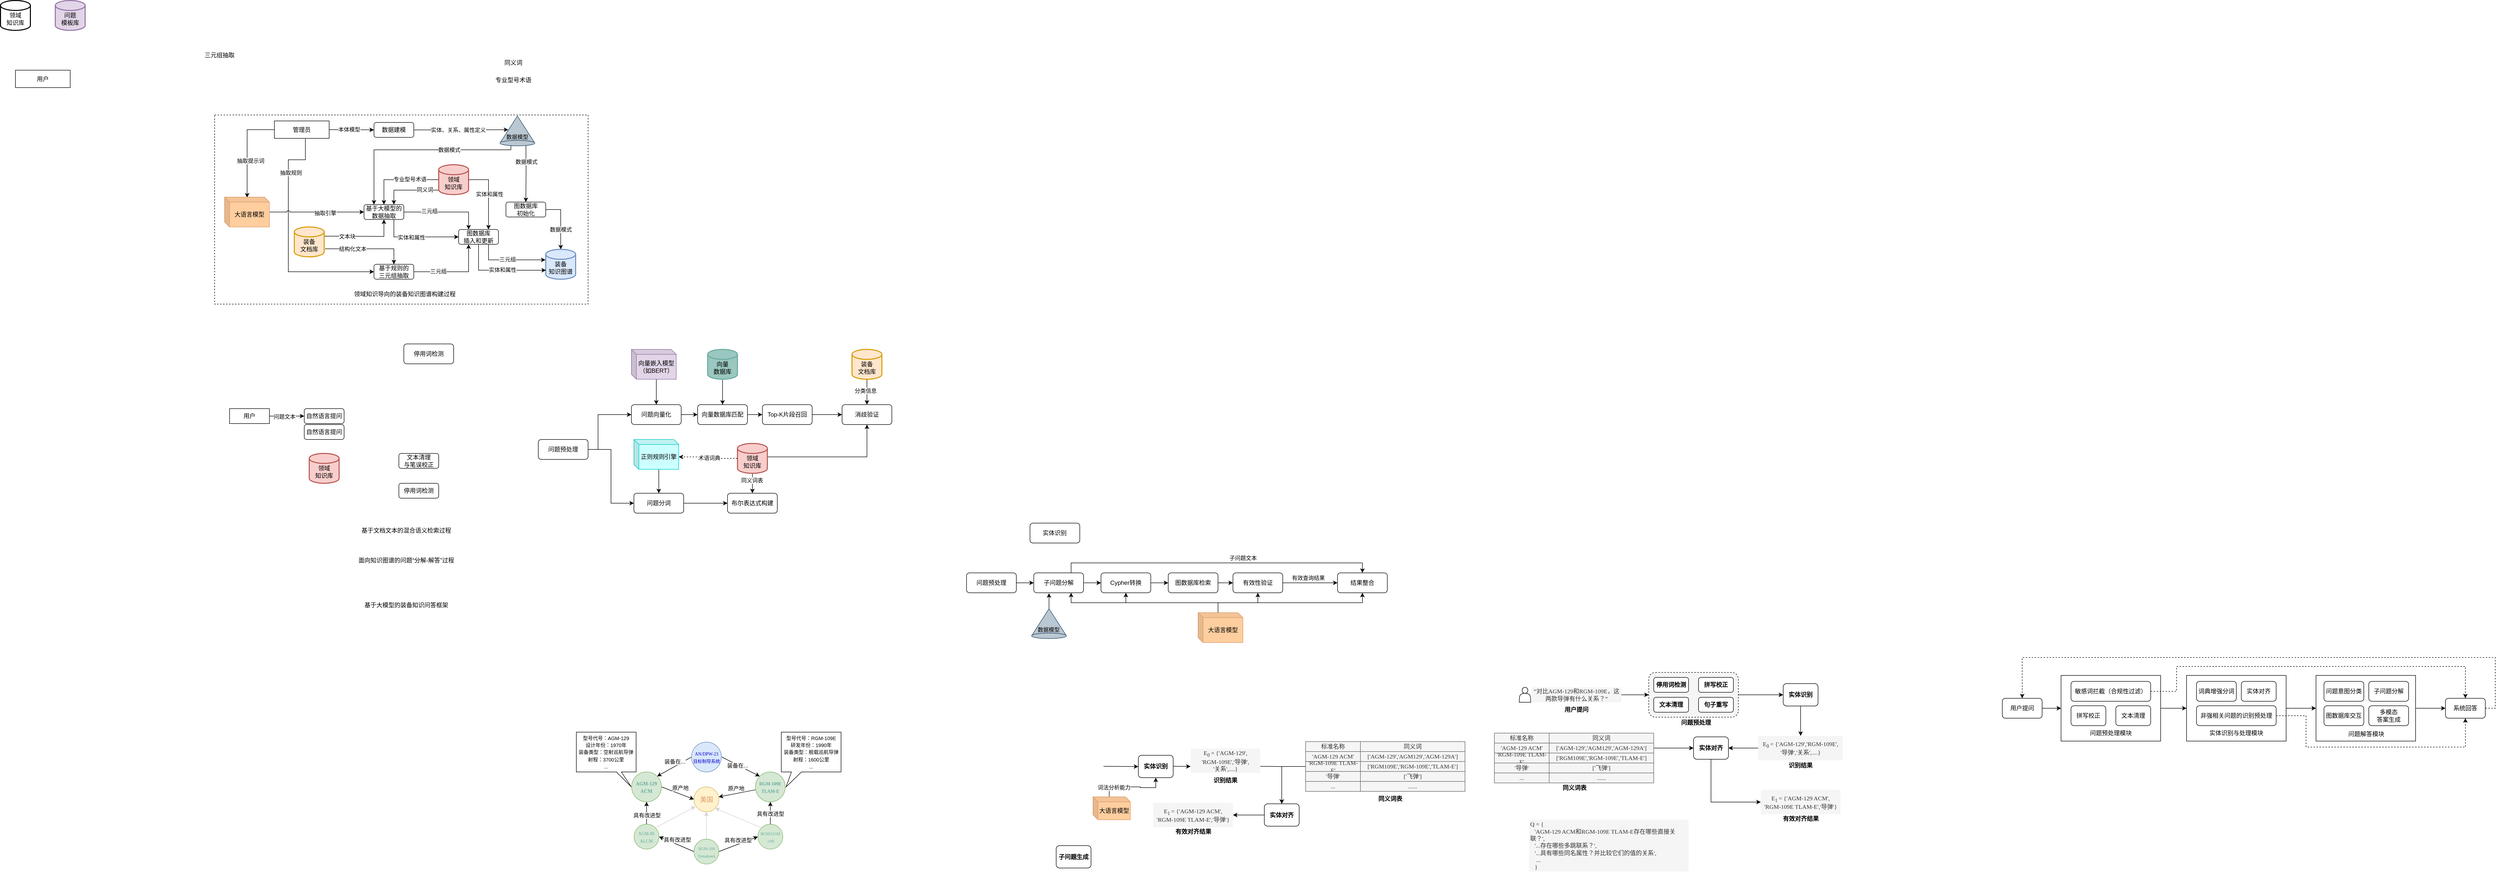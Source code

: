 <mxfile version="26.1.3">
  <diagram name="第 1 页" id="mAQeCuffVy2qE_32JxzT">
    <mxGraphModel dx="1778" dy="645" grid="0" gridSize="10" guides="1" tooltips="1" connect="1" arrows="1" fold="1" page="0" pageScale="1" pageWidth="827" pageHeight="1169" math="0" shadow="0">
      <root>
        <mxCell id="0" />
        <mxCell id="1" parent="0" />
        <mxCell id="V9nqlXCoNzKhv72pdfjE-88" value="" style="edgeStyle=orthogonalEdgeStyle;rounded=0;orthogonalLoop=1;jettySize=auto;html=1;exitX=1;exitY=0.5;exitDx=0;exitDy=0;entryX=0;entryY=0.5;entryDx=0;entryDy=0;" parent="1" source="V9nqlXCoNzKhv72pdfjE-78" target="V9nqlXCoNzKhv72pdfjE-80" edge="1">
          <mxGeometry x="0.005" relative="1" as="geometry">
            <mxPoint as="offset" />
          </mxGeometry>
        </mxCell>
        <mxCell id="V9nqlXCoNzKhv72pdfjE-78" value="" style="rounded=1;whiteSpace=wrap;html=1;fontStyle=1;fillColor=#f5f5f5;fontColor=#333333;strokeColor=default;dashed=1;" parent="1" vertex="1">
          <mxGeometry x="2770" y="1360" width="180" height="90" as="geometry" />
        </mxCell>
        <mxCell id="jH9_K3VRiRtCquy0PlLt-88" value="" style="rounded=0;whiteSpace=wrap;html=1;dashed=1;" parent="1" vertex="1">
          <mxGeometry x="-110" y="240" width="750" height="380" as="geometry" />
        </mxCell>
        <mxCell id="jH9_K3VRiRtCquy0PlLt-31" style="edgeStyle=orthogonalEdgeStyle;rounded=0;orthogonalLoop=1;jettySize=auto;html=1;exitX=0.5;exitY=0;exitDx=0;exitDy=0;exitPerimeter=0;" parent="1" edge="1">
          <mxGeometry relative="1" as="geometry">
            <mxPoint x="499.742" y="405" as="targetPoint" />
            <mxPoint x="500" y="405" as="sourcePoint" />
          </mxGeometry>
        </mxCell>
        <mxCell id="jH9_K3VRiRtCquy0PlLt-28" style="edgeStyle=orthogonalEdgeStyle;rounded=0;orthogonalLoop=1;jettySize=auto;html=1;exitX=0.75;exitY=1;exitDx=0;exitDy=0;entryX=0.5;entryY=0;entryDx=0;entryDy=0;" parent="1" target="jH9_K3VRiRtCquy0PlLt-34" edge="1">
          <mxGeometry relative="1" as="geometry">
            <mxPoint x="500" y="350" as="targetPoint" />
            <mxPoint x="515" y="285" as="sourcePoint" />
          </mxGeometry>
        </mxCell>
        <mxCell id="jH9_K3VRiRtCquy0PlLt-29" value="数据模式" style="edgeLabel;html=1;align=center;verticalAlign=middle;resizable=0;points=[];" parent="jH9_K3VRiRtCquy0PlLt-28" vertex="1" connectable="0">
          <mxGeometry x="-0.257" relative="1" as="geometry">
            <mxPoint as="offset" />
          </mxGeometry>
        </mxCell>
        <mxCell id="jH9_K3VRiRtCquy0PlLt-55" style="edgeStyle=orthogonalEdgeStyle;rounded=0;orthogonalLoop=1;jettySize=auto;html=1;exitX=0.25;exitY=1;exitDx=0;exitDy=0;" parent="1" target="jH9_K3VRiRtCquy0PlLt-37" edge="1">
          <mxGeometry relative="1" as="geometry">
            <Array as="points">
              <mxPoint x="485" y="310" />
              <mxPoint x="210" y="310" />
            </Array>
            <mxPoint x="485" y="285" as="sourcePoint" />
          </mxGeometry>
        </mxCell>
        <mxCell id="jH9_K3VRiRtCquy0PlLt-56" value="数据模式" style="edgeLabel;html=1;align=center;verticalAlign=middle;resizable=0;points=[];" parent="jH9_K3VRiRtCquy0PlLt-55" vertex="1" connectable="0">
          <mxGeometry x="0.169" y="-2" relative="1" as="geometry">
            <mxPoint x="90" y="2" as="offset" />
          </mxGeometry>
        </mxCell>
        <mxCell id="jH9_K3VRiRtCquy0PlLt-11" style="edgeStyle=orthogonalEdgeStyle;rounded=0;orthogonalLoop=1;jettySize=auto;html=1;exitX=1;exitY=0.5;exitDx=0;exitDy=0;entryX=0;entryY=0.5;entryDx=0;entryDy=0;" parent="1" source="jH9_K3VRiRtCquy0PlLt-8" target="jH9_K3VRiRtCquy0PlLt-9" edge="1">
          <mxGeometry relative="1" as="geometry" />
        </mxCell>
        <mxCell id="jH9_K3VRiRtCquy0PlLt-12" value="本体模型" style="edgeLabel;html=1;align=center;verticalAlign=middle;resizable=0;points=[];" parent="jH9_K3VRiRtCquy0PlLt-11" vertex="1" connectable="0">
          <mxGeometry x="-0.112" y="1" relative="1" as="geometry">
            <mxPoint as="offset" />
          </mxGeometry>
        </mxCell>
        <mxCell id="jH9_K3VRiRtCquy0PlLt-38" style="edgeStyle=orthogonalEdgeStyle;rounded=0;orthogonalLoop=1;jettySize=auto;html=1;exitX=0.566;exitY=1.027;exitDx=0;exitDy=0;entryX=0;entryY=0.5;entryDx=0;entryDy=0;exitPerimeter=0;" parent="1" source="jH9_K3VRiRtCquy0PlLt-8" target="jH9_K3VRiRtCquy0PlLt-36" edge="1">
          <mxGeometry relative="1" as="geometry">
            <Array as="points">
              <mxPoint x="72" y="330" />
              <mxPoint x="38" y="330" />
              <mxPoint x="38" y="555" />
            </Array>
          </mxGeometry>
        </mxCell>
        <mxCell id="jH9_K3VRiRtCquy0PlLt-39" value="抽取规则" style="edgeLabel;html=1;align=center;verticalAlign=middle;resizable=0;points=[];" parent="jH9_K3VRiRtCquy0PlLt-38" vertex="1" connectable="0">
          <mxGeometry x="-0.695" y="-2" relative="1" as="geometry">
            <mxPoint y="28" as="offset" />
          </mxGeometry>
        </mxCell>
        <mxCell id="jH9_K3VRiRtCquy0PlLt-52" style="edgeStyle=orthogonalEdgeStyle;rounded=0;orthogonalLoop=1;jettySize=auto;html=1;exitX=0;exitY=0.5;exitDx=0;exitDy=0;entryX=0.503;entryY=0.014;entryDx=0;entryDy=0;entryPerimeter=0;" parent="1" source="jH9_K3VRiRtCquy0PlLt-8" target="MLpCybdQ0Om36iigvZgF-69" edge="1">
          <mxGeometry relative="1" as="geometry">
            <Array as="points">
              <mxPoint x="-45" y="270" />
            </Array>
            <mxPoint x="-30" y="420" as="targetPoint" />
          </mxGeometry>
        </mxCell>
        <mxCell id="jH9_K3VRiRtCquy0PlLt-53" value="抽取提示词" style="edgeLabel;html=1;align=center;verticalAlign=middle;resizable=0;points=[];" parent="jH9_K3VRiRtCquy0PlLt-52" vertex="1" connectable="0">
          <mxGeometry x="-0.493" y="-1" relative="1" as="geometry">
            <mxPoint y="63" as="offset" />
          </mxGeometry>
        </mxCell>
        <mxCell id="jH9_K3VRiRtCquy0PlLt-8" value="管理员" style="rounded=0;whiteSpace=wrap;html=1;" parent="1" vertex="1">
          <mxGeometry x="10" y="252" width="110" height="35" as="geometry" />
        </mxCell>
        <mxCell id="jH9_K3VRiRtCquy0PlLt-16" style="edgeStyle=orthogonalEdgeStyle;rounded=0;orthogonalLoop=1;jettySize=auto;html=1;exitX=1;exitY=0.5;exitDx=0;exitDy=0;entryX=0.239;entryY=0.461;entryDx=0;entryDy=0;entryPerimeter=0;" parent="1" source="jH9_K3VRiRtCquy0PlLt-9" target="MLpCybdQ0Om36iigvZgF-71" edge="1">
          <mxGeometry relative="1" as="geometry">
            <mxPoint x="460" y="270" as="targetPoint" />
          </mxGeometry>
        </mxCell>
        <mxCell id="jH9_K3VRiRtCquy0PlLt-17" value="实体、关系、属性定义" style="edgeLabel;html=1;align=center;verticalAlign=middle;resizable=0;points=[];" parent="jH9_K3VRiRtCquy0PlLt-16" vertex="1" connectable="0">
          <mxGeometry x="-0.096" y="-1" relative="1" as="geometry">
            <mxPoint x="3" y="-1" as="offset" />
          </mxGeometry>
        </mxCell>
        <mxCell id="jH9_K3VRiRtCquy0PlLt-9" value="数据建模" style="rounded=1;whiteSpace=wrap;html=1;" parent="1" vertex="1">
          <mxGeometry x="210" y="255" width="80" height="30" as="geometry" />
        </mxCell>
        <mxCell id="jH9_K3VRiRtCquy0PlLt-40" style="edgeStyle=orthogonalEdgeStyle;rounded=0;orthogonalLoop=1;jettySize=auto;html=1;exitX=1.028;exitY=0.732;exitDx=0;exitDy=0;exitPerimeter=0;" parent="1" source="jH9_K3VRiRtCquy0PlLt-10" target="jH9_K3VRiRtCquy0PlLt-36" edge="1">
          <mxGeometry relative="1" as="geometry" />
        </mxCell>
        <mxCell id="jH9_K3VRiRtCquy0PlLt-41" value="结构化文本" style="edgeLabel;html=1;align=center;verticalAlign=middle;resizable=0;points=[];" parent="jH9_K3VRiRtCquy0PlLt-40" vertex="1" connectable="0">
          <mxGeometry x="-0.632" y="2" relative="1" as="geometry">
            <mxPoint x="24" y="2" as="offset" />
          </mxGeometry>
        </mxCell>
        <mxCell id="jH9_K3VRiRtCquy0PlLt-50" style="edgeStyle=orthogonalEdgeStyle;rounded=0;orthogonalLoop=1;jettySize=auto;html=1;exitX=1.007;exitY=0.308;exitDx=0;exitDy=0;exitPerimeter=0;entryX=0.5;entryY=1;entryDx=0;entryDy=0;" parent="1" source="jH9_K3VRiRtCquy0PlLt-10" target="jH9_K3VRiRtCquy0PlLt-37" edge="1">
          <mxGeometry relative="1" as="geometry">
            <Array as="points">
              <mxPoint x="150" y="484" />
              <mxPoint x="230" y="484" />
            </Array>
          </mxGeometry>
        </mxCell>
        <mxCell id="jH9_K3VRiRtCquy0PlLt-51" value="文本块" style="edgeLabel;html=1;align=center;verticalAlign=middle;resizable=0;points=[];" parent="jH9_K3VRiRtCquy0PlLt-50" vertex="1" connectable="0">
          <mxGeometry x="-0.413" relative="1" as="geometry">
            <mxPoint as="offset" />
          </mxGeometry>
        </mxCell>
        <mxCell id="jH9_K3VRiRtCquy0PlLt-10" value="&lt;div&gt;&lt;br&gt;&lt;/div&gt;&lt;div&gt;装备&lt;/div&gt;文档库" style="strokeWidth=2;html=1;shape=mxgraph.flowchart.database;whiteSpace=wrap;fillColor=#ffe6cc;strokeColor=#d79b00;" parent="1" vertex="1">
          <mxGeometry x="50" y="465" width="60" height="60" as="geometry" />
        </mxCell>
        <mxCell id="jH9_K3VRiRtCquy0PlLt-66" style="edgeStyle=orthogonalEdgeStyle;rounded=0;orthogonalLoop=1;jettySize=auto;html=1;exitX=0;exitY=0.85;exitDx=0;exitDy=0;exitPerimeter=0;entryX=0.75;entryY=0;entryDx=0;entryDy=0;" parent="1" source="jH9_K3VRiRtCquy0PlLt-18" target="jH9_K3VRiRtCquy0PlLt-37" edge="1">
          <mxGeometry relative="1" as="geometry" />
        </mxCell>
        <mxCell id="jH9_K3VRiRtCquy0PlLt-67" value="同义词" style="edgeLabel;html=1;align=center;verticalAlign=middle;resizable=0;points=[];" parent="jH9_K3VRiRtCquy0PlLt-66" vertex="1" connectable="0">
          <mxGeometry x="-0.52" y="-1" relative="1" as="geometry">
            <mxPoint as="offset" />
          </mxGeometry>
        </mxCell>
        <mxCell id="jH9_K3VRiRtCquy0PlLt-68" style="edgeStyle=orthogonalEdgeStyle;rounded=0;orthogonalLoop=1;jettySize=auto;html=1;exitX=0;exitY=0.5;exitDx=0;exitDy=0;exitPerimeter=0;entryX=0.5;entryY=0;entryDx=0;entryDy=0;" parent="1" source="jH9_K3VRiRtCquy0PlLt-18" target="jH9_K3VRiRtCquy0PlLt-37" edge="1">
          <mxGeometry relative="1" as="geometry" />
        </mxCell>
        <mxCell id="jH9_K3VRiRtCquy0PlLt-69" value="专业型号术语" style="edgeLabel;html=1;align=center;verticalAlign=middle;resizable=0;points=[];" parent="jH9_K3VRiRtCquy0PlLt-68" vertex="1" connectable="0">
          <mxGeometry x="-0.013" y="-3" relative="1" as="geometry">
            <mxPoint x="21" y="2" as="offset" />
          </mxGeometry>
        </mxCell>
        <mxCell id="jH9_K3VRiRtCquy0PlLt-18" value="&lt;div&gt;&lt;br&gt;&lt;/div&gt;&lt;div&gt;领域&lt;/div&gt;&lt;div&gt;知识库&lt;/div&gt;" style="strokeWidth=2;html=1;shape=mxgraph.flowchart.database;whiteSpace=wrap;fillColor=#f8cecc;strokeColor=#b85450;" parent="1" vertex="1">
          <mxGeometry x="340" y="340" width="60" height="60" as="geometry" />
        </mxCell>
        <mxCell id="jH9_K3VRiRtCquy0PlLt-19" value="同义词" style="text;html=1;align=center;verticalAlign=middle;whiteSpace=wrap;rounded=0;" parent="1" vertex="1">
          <mxGeometry x="460" y="120" width="60" height="30" as="geometry" />
        </mxCell>
        <mxCell id="jH9_K3VRiRtCquy0PlLt-20" value="专业型号术语" style="text;html=1;align=center;verticalAlign=middle;whiteSpace=wrap;rounded=0;" parent="1" vertex="1">
          <mxGeometry x="450" y="155" width="80" height="30" as="geometry" />
        </mxCell>
        <mxCell id="jH9_K3VRiRtCquy0PlLt-21" value="&lt;div&gt;&lt;br&gt;&lt;/div&gt;&lt;div&gt;领域&lt;/div&gt;&lt;div&gt;知识库&lt;/div&gt;" style="strokeWidth=2;html=1;shape=mxgraph.flowchart.database;whiteSpace=wrap;" parent="1" vertex="1">
          <mxGeometry x="-540" y="10" width="60" height="60" as="geometry" />
        </mxCell>
        <mxCell id="jH9_K3VRiRtCquy0PlLt-27" value="三元组抽取" style="text;html=1;align=center;verticalAlign=middle;whiteSpace=wrap;rounded=0;" parent="1" vertex="1">
          <mxGeometry x="-140" y="105" width="80" height="30" as="geometry" />
        </mxCell>
        <mxCell id="jH9_K3VRiRtCquy0PlLt-30" value="&lt;div&gt;&lt;br&gt;&lt;/div&gt;&lt;div&gt;&lt;span style=&quot;background-color: transparent; color: light-dark(rgb(0, 0, 0), rgb(255, 255, 255));&quot;&gt;问题&lt;/span&gt;&lt;/div&gt;&lt;div&gt;&lt;span style=&quot;background-color: transparent; color: light-dark(rgb(0, 0, 0), rgb(255, 255, 255));&quot;&gt;模板库&lt;/span&gt;&lt;/div&gt;" style="strokeWidth=2;html=1;shape=mxgraph.flowchart.database;whiteSpace=wrap;fillColor=#e1d5e7;strokeColor=#9673a6;" parent="1" vertex="1">
          <mxGeometry x="-430" y="10" width="60" height="60" as="geometry" />
        </mxCell>
        <mxCell id="jH9_K3VRiRtCquy0PlLt-34" value="图数据库&lt;div&gt;初始化&lt;/div&gt;" style="rounded=1;whiteSpace=wrap;html=1;" parent="1" vertex="1">
          <mxGeometry x="475" y="415" width="80" height="30" as="geometry" />
        </mxCell>
        <mxCell id="jH9_K3VRiRtCquy0PlLt-36" value="基于规则的&lt;div&gt;三元组抽取&lt;/div&gt;" style="rounded=1;whiteSpace=wrap;html=1;" parent="1" vertex="1">
          <mxGeometry x="210" y="540" width="80" height="30" as="geometry" />
        </mxCell>
        <mxCell id="jH9_K3VRiRtCquy0PlLt-37" value="基于大模型的&lt;div&gt;数据抽取&lt;/div&gt;" style="rounded=1;whiteSpace=wrap;html=1;" parent="1" vertex="1">
          <mxGeometry x="190" y="420" width="80" height="30" as="geometry" />
        </mxCell>
        <mxCell id="jH9_K3VRiRtCquy0PlLt-72" style="edgeStyle=orthogonalEdgeStyle;rounded=0;orthogonalLoop=1;jettySize=auto;html=1;entryX=0;entryY=0.5;entryDx=0;entryDy=0;jumpStyle=arc;" parent="1" source="MLpCybdQ0Om36iigvZgF-69" target="jH9_K3VRiRtCquy0PlLt-37" edge="1">
          <mxGeometry relative="1" as="geometry">
            <mxPoint x="-10" y="435" as="sourcePoint" />
          </mxGeometry>
        </mxCell>
        <mxCell id="jH9_K3VRiRtCquy0PlLt-73" value="抽取引擎" style="edgeLabel;html=1;align=center;verticalAlign=middle;resizable=0;points=[];" parent="jH9_K3VRiRtCquy0PlLt-72" vertex="1" connectable="0">
          <mxGeometry x="0.177" y="-2" relative="1" as="geometry">
            <mxPoint as="offset" />
          </mxGeometry>
        </mxCell>
        <mxCell id="jH9_K3VRiRtCquy0PlLt-57" style="edgeStyle=orthogonalEdgeStyle;rounded=0;orthogonalLoop=1;jettySize=auto;html=1;exitX=1;exitY=0.5;exitDx=0;exitDy=0;entryX=0.25;entryY=1;entryDx=0;entryDy=0;" parent="1" source="jH9_K3VRiRtCquy0PlLt-36" target="jH9_K3VRiRtCquy0PlLt-74" edge="1">
          <mxGeometry relative="1" as="geometry">
            <mxPoint x="424.16" y="512.24" as="targetPoint" />
          </mxGeometry>
        </mxCell>
        <mxCell id="jH9_K3VRiRtCquy0PlLt-62" value="三元组" style="edgeLabel;html=1;align=center;verticalAlign=middle;resizable=0;points=[];" parent="jH9_K3VRiRtCquy0PlLt-57" vertex="1" connectable="0">
          <mxGeometry x="-0.414" y="1" relative="1" as="geometry">
            <mxPoint as="offset" />
          </mxGeometry>
        </mxCell>
        <mxCell id="jH9_K3VRiRtCquy0PlLt-58" style="edgeStyle=orthogonalEdgeStyle;rounded=0;orthogonalLoop=1;jettySize=auto;html=1;exitX=1;exitY=0.5;exitDx=0;exitDy=0;entryX=0.25;entryY=0;entryDx=0;entryDy=0;" parent="1" source="jH9_K3VRiRtCquy0PlLt-37" target="jH9_K3VRiRtCquy0PlLt-74" edge="1">
          <mxGeometry relative="1" as="geometry">
            <mxPoint x="422.9" y="458.48" as="targetPoint" />
            <Array as="points">
              <mxPoint x="400" y="435" />
            </Array>
          </mxGeometry>
        </mxCell>
        <mxCell id="jH9_K3VRiRtCquy0PlLt-59" value="三元组" style="edgeLabel;html=1;align=center;verticalAlign=middle;resizable=0;points=[];" parent="jH9_K3VRiRtCquy0PlLt-58" vertex="1" connectable="0">
          <mxGeometry x="-0.39" y="2" relative="1" as="geometry">
            <mxPoint as="offset" />
          </mxGeometry>
        </mxCell>
        <mxCell id="jH9_K3VRiRtCquy0PlLt-60" style="edgeStyle=orthogonalEdgeStyle;rounded=0;orthogonalLoop=1;jettySize=auto;html=1;exitX=0.75;exitY=1;exitDx=0;exitDy=0;entryX=0;entryY=0.5;entryDx=0;entryDy=0;" parent="1" source="jH9_K3VRiRtCquy0PlLt-37" target="jH9_K3VRiRtCquy0PlLt-74" edge="1">
          <mxGeometry relative="1" as="geometry">
            <mxPoint x="390" y="485" as="targetPoint" />
            <Array as="points">
              <mxPoint x="250" y="485" />
            </Array>
          </mxGeometry>
        </mxCell>
        <mxCell id="jH9_K3VRiRtCquy0PlLt-61" value="实体和属性" style="edgeLabel;html=1;align=center;verticalAlign=middle;resizable=0;points=[];" parent="jH9_K3VRiRtCquy0PlLt-60" vertex="1" connectable="0">
          <mxGeometry x="-0.149" y="-1" relative="1" as="geometry">
            <mxPoint as="offset" />
          </mxGeometry>
        </mxCell>
        <mxCell id="jH9_K3VRiRtCquy0PlLt-63" style="edgeStyle=orthogonalEdgeStyle;rounded=0;orthogonalLoop=1;jettySize=auto;html=1;exitX=1;exitY=0.5;exitDx=0;exitDy=0;entryX=0.5;entryY=0;entryDx=0;entryDy=0;entryPerimeter=0;" parent="1" source="jH9_K3VRiRtCquy0PlLt-34" target="jH9_K3VRiRtCquy0PlLt-75" edge="1">
          <mxGeometry relative="1" as="geometry">
            <mxPoint x="470" y="485" as="targetPoint" />
          </mxGeometry>
        </mxCell>
        <mxCell id="jH9_K3VRiRtCquy0PlLt-64" value="数据模式" style="edgeLabel;html=1;align=center;verticalAlign=middle;resizable=0;points=[];" parent="jH9_K3VRiRtCquy0PlLt-63" vertex="1" connectable="0">
          <mxGeometry x="-0.527" relative="1" as="geometry">
            <mxPoint x="4" y="40" as="offset" />
          </mxGeometry>
        </mxCell>
        <mxCell id="jH9_K3VRiRtCquy0PlLt-70" style="edgeStyle=orthogonalEdgeStyle;rounded=0;orthogonalLoop=1;jettySize=auto;html=1;exitX=1;exitY=0.5;exitDx=0;exitDy=0;exitPerimeter=0;entryX=0.75;entryY=0;entryDx=0;entryDy=0;" parent="1" source="jH9_K3VRiRtCquy0PlLt-18" target="jH9_K3VRiRtCquy0PlLt-74" edge="1">
          <mxGeometry relative="1" as="geometry">
            <mxPoint x="449.36" y="455.96" as="targetPoint" />
          </mxGeometry>
        </mxCell>
        <mxCell id="jH9_K3VRiRtCquy0PlLt-71" value="实体和属性" style="edgeLabel;html=1;align=center;verticalAlign=middle;resizable=0;points=[];" parent="jH9_K3VRiRtCquy0PlLt-70" vertex="1" connectable="0">
          <mxGeometry x="-0.013" y="2" relative="1" as="geometry">
            <mxPoint as="offset" />
          </mxGeometry>
        </mxCell>
        <mxCell id="jH9_K3VRiRtCquy0PlLt-74" value="图数据库&lt;div&gt;插入和更新&lt;/div&gt;" style="rounded=1;whiteSpace=wrap;html=1;" parent="1" vertex="1">
          <mxGeometry x="380" y="470" width="80" height="30" as="geometry" />
        </mxCell>
        <mxCell id="jH9_K3VRiRtCquy0PlLt-75" value="&lt;div&gt;&lt;br&gt;&lt;/div&gt;&lt;div&gt;装备&lt;/div&gt;知识图谱" style="strokeWidth=2;html=1;shape=mxgraph.flowchart.database;whiteSpace=wrap;fillColor=#dae8fc;strokeColor=#6c8ebf;" parent="1" vertex="1">
          <mxGeometry x="555" y="510" width="60" height="60" as="geometry" />
        </mxCell>
        <mxCell id="jH9_K3VRiRtCquy0PlLt-76" style="edgeStyle=orthogonalEdgeStyle;rounded=0;orthogonalLoop=1;jettySize=auto;html=1;exitX=0.75;exitY=1;exitDx=0;exitDy=0;entryX=-0.01;entryY=0.352;entryDx=0;entryDy=0;entryPerimeter=0;" parent="1" source="jH9_K3VRiRtCquy0PlLt-74" target="jH9_K3VRiRtCquy0PlLt-75" edge="1">
          <mxGeometry relative="1" as="geometry" />
        </mxCell>
        <mxCell id="jH9_K3VRiRtCquy0PlLt-77" value="三元组" style="edgeLabel;html=1;align=center;verticalAlign=middle;resizable=0;points=[];" parent="jH9_K3VRiRtCquy0PlLt-76" vertex="1" connectable="0">
          <mxGeometry x="-0.067" y="3" relative="1" as="geometry">
            <mxPoint x="1" y="2" as="offset" />
          </mxGeometry>
        </mxCell>
        <mxCell id="jH9_K3VRiRtCquy0PlLt-78" style="edgeStyle=orthogonalEdgeStyle;rounded=0;orthogonalLoop=1;jettySize=auto;html=1;exitX=0.5;exitY=1;exitDx=0;exitDy=0;entryX=0.008;entryY=0.699;entryDx=0;entryDy=0;entryPerimeter=0;" parent="1" source="jH9_K3VRiRtCquy0PlLt-74" target="jH9_K3VRiRtCquy0PlLt-75" edge="1">
          <mxGeometry relative="1" as="geometry" />
        </mxCell>
        <mxCell id="jH9_K3VRiRtCquy0PlLt-79" value="实体和属性" style="edgeLabel;html=1;align=center;verticalAlign=middle;resizable=0;points=[];" parent="jH9_K3VRiRtCquy0PlLt-78" vertex="1" connectable="0">
          <mxGeometry x="0.052" y="3" relative="1" as="geometry">
            <mxPoint x="1" y="2" as="offset" />
          </mxGeometry>
        </mxCell>
        <mxCell id="jH9_K3VRiRtCquy0PlLt-80" value="用户" style="rounded=0;whiteSpace=wrap;html=1;" parent="1" vertex="1">
          <mxGeometry x="-510" y="150" width="110" height="35" as="geometry" />
        </mxCell>
        <mxCell id="jH9_K3VRiRtCquy0PlLt-86" style="edgeStyle=orthogonalEdgeStyle;rounded=0;orthogonalLoop=1;jettySize=auto;html=1;exitX=1;exitY=0.5;exitDx=0;exitDy=0;entryX=0;entryY=0.5;entryDx=0;entryDy=0;" parent="1" source="jH9_K3VRiRtCquy0PlLt-81" target="jH9_K3VRiRtCquy0PlLt-85" edge="1">
          <mxGeometry relative="1" as="geometry" />
        </mxCell>
        <mxCell id="jH9_K3VRiRtCquy0PlLt-87" value="问题文本" style="edgeLabel;html=1;align=center;verticalAlign=middle;resizable=0;points=[];" parent="jH9_K3VRiRtCquy0PlLt-86" vertex="1" connectable="0">
          <mxGeometry x="-0.157" y="-1" relative="1" as="geometry">
            <mxPoint as="offset" />
          </mxGeometry>
        </mxCell>
        <mxCell id="jH9_K3VRiRtCquy0PlLt-81" value="用户" style="rounded=0;whiteSpace=wrap;html=1;" parent="1" vertex="1">
          <mxGeometry x="-80" y="830" width="80" height="30" as="geometry" />
        </mxCell>
        <mxCell id="jH9_K3VRiRtCquy0PlLt-85" value="自然语言提问" style="rounded=1;whiteSpace=wrap;html=1;" parent="1" vertex="1">
          <mxGeometry x="70" y="830" width="80" height="30" as="geometry" />
        </mxCell>
        <mxCell id="jH9_K3VRiRtCquy0PlLt-89" value="领域知识导向的装备知识图谱构建过程" style="text;html=1;align=center;verticalAlign=middle;whiteSpace=wrap;rounded=0;" parent="1" vertex="1">
          <mxGeometry x="167" y="585" width="210" height="30" as="geometry" />
        </mxCell>
        <mxCell id="jH9_K3VRiRtCquy0PlLt-90" value="基于文档文本的混合语义检索过程" style="text;html=1;align=center;verticalAlign=middle;whiteSpace=wrap;rounded=0;" parent="1" vertex="1">
          <mxGeometry x="170" y="1060" width="210" height="30" as="geometry" />
        </mxCell>
        <mxCell id="jH9_K3VRiRtCquy0PlLt-91" value="面向知识图谱的问题“分解-解答”过程" style="text;html=1;align=center;verticalAlign=middle;whiteSpace=wrap;rounded=0;" parent="1" vertex="1">
          <mxGeometry x="170" y="1120" width="210" height="30" as="geometry" />
        </mxCell>
        <mxCell id="jH9_K3VRiRtCquy0PlLt-92" value="基于大模型的装备知识问答框架" style="text;html=1;align=center;verticalAlign=middle;whiteSpace=wrap;rounded=0;" parent="1" vertex="1">
          <mxGeometry x="170" y="1210" width="210" height="30" as="geometry" />
        </mxCell>
        <mxCell id="jH9_K3VRiRtCquy0PlLt-93" value="&lt;div&gt;&lt;br&gt;&lt;/div&gt;&lt;div&gt;领域&lt;/div&gt;&lt;div&gt;知识库&lt;/div&gt;" style="strokeWidth=2;html=1;shape=mxgraph.flowchart.database;whiteSpace=wrap;fillColor=#f8cecc;strokeColor=#b85450;" parent="1" vertex="1">
          <mxGeometry x="80" y="920" width="60" height="60" as="geometry" />
        </mxCell>
        <mxCell id="jH9_K3VRiRtCquy0PlLt-105" style="edgeStyle=orthogonalEdgeStyle;rounded=0;orthogonalLoop=1;jettySize=auto;html=1;exitX=1;exitY=0.5;exitDx=0;exitDy=0;entryX=0;entryY=0.5;entryDx=0;entryDy=0;" parent="1" source="jH9_K3VRiRtCquy0PlLt-94" target="jH9_K3VRiRtCquy0PlLt-100" edge="1">
          <mxGeometry relative="1" as="geometry">
            <Array as="points">
              <mxPoint x="660" y="912" />
              <mxPoint x="660" y="842" />
            </Array>
          </mxGeometry>
        </mxCell>
        <mxCell id="jH9_K3VRiRtCquy0PlLt-120" style="edgeStyle=orthogonalEdgeStyle;rounded=0;orthogonalLoop=1;jettySize=auto;html=1;exitX=1;exitY=0.5;exitDx=0;exitDy=0;entryX=0;entryY=0.5;entryDx=0;entryDy=0;" parent="1" source="jH9_K3VRiRtCquy0PlLt-94" target="jH9_K3VRiRtCquy0PlLt-116" edge="1">
          <mxGeometry relative="1" as="geometry" />
        </mxCell>
        <mxCell id="jH9_K3VRiRtCquy0PlLt-94" value="问题预处理" style="rounded=1;whiteSpace=wrap;html=1;" parent="1" vertex="1">
          <mxGeometry x="540" y="892" width="100" height="40" as="geometry" />
        </mxCell>
        <mxCell id="jH9_K3VRiRtCquy0PlLt-95" value="&lt;span style=&quot;background-color: transparent; color: light-dark(rgb(0, 0, 0), rgb(255, 255, 255));&quot;&gt;停用词检测&lt;/span&gt;" style="rounded=1;whiteSpace=wrap;html=1;" parent="1" vertex="1">
          <mxGeometry x="270" y="700" width="100" height="40" as="geometry" />
        </mxCell>
        <mxCell id="jH9_K3VRiRtCquy0PlLt-97" value="文本清理&lt;div&gt;与笔误校正&lt;/div&gt;" style="rounded=1;whiteSpace=wrap;html=1;" parent="1" vertex="1">
          <mxGeometry x="260" y="920" width="80" height="30" as="geometry" />
        </mxCell>
        <mxCell id="jH9_K3VRiRtCquy0PlLt-98" value="停用词检测" style="rounded=1;whiteSpace=wrap;html=1;" parent="1" vertex="1">
          <mxGeometry x="260" y="980" width="80" height="30" as="geometry" />
        </mxCell>
        <mxCell id="jH9_K3VRiRtCquy0PlLt-99" value="自然语言提问" style="rounded=1;whiteSpace=wrap;html=1;" parent="1" vertex="1">
          <mxGeometry x="70" y="862" width="80" height="30" as="geometry" />
        </mxCell>
        <mxCell id="jH9_K3VRiRtCquy0PlLt-109" style="edgeStyle=orthogonalEdgeStyle;rounded=0;orthogonalLoop=1;jettySize=auto;html=1;exitX=1;exitY=0.5;exitDx=0;exitDy=0;" parent="1" source="jH9_K3VRiRtCquy0PlLt-100" target="jH9_K3VRiRtCquy0PlLt-101" edge="1">
          <mxGeometry relative="1" as="geometry" />
        </mxCell>
        <mxCell id="jH9_K3VRiRtCquy0PlLt-100" value="问题向量化" style="rounded=1;whiteSpace=wrap;html=1;" parent="1" vertex="1">
          <mxGeometry x="727" y="822" width="100" height="40" as="geometry" />
        </mxCell>
        <mxCell id="jH9_K3VRiRtCquy0PlLt-110" style="edgeStyle=orthogonalEdgeStyle;rounded=0;orthogonalLoop=1;jettySize=auto;html=1;exitX=1;exitY=0.5;exitDx=0;exitDy=0;" parent="1" source="jH9_K3VRiRtCquy0PlLt-101" target="jH9_K3VRiRtCquy0PlLt-102" edge="1">
          <mxGeometry relative="1" as="geometry" />
        </mxCell>
        <mxCell id="jH9_K3VRiRtCquy0PlLt-101" value="向量数据库匹配" style="rounded=1;whiteSpace=wrap;html=1;" parent="1" vertex="1">
          <mxGeometry x="860" y="822" width="100" height="40" as="geometry" />
        </mxCell>
        <mxCell id="jH9_K3VRiRtCquy0PlLt-113" style="edgeStyle=orthogonalEdgeStyle;rounded=0;orthogonalLoop=1;jettySize=auto;html=1;exitX=1;exitY=0.5;exitDx=0;exitDy=0;" parent="1" source="jH9_K3VRiRtCquy0PlLt-102" target="jH9_K3VRiRtCquy0PlLt-103" edge="1">
          <mxGeometry relative="1" as="geometry" />
        </mxCell>
        <mxCell id="jH9_K3VRiRtCquy0PlLt-102" value="Top-K片段召回" style="rounded=1;whiteSpace=wrap;html=1;" parent="1" vertex="1">
          <mxGeometry x="990" y="822" width="100" height="40" as="geometry" />
        </mxCell>
        <mxCell id="jH9_K3VRiRtCquy0PlLt-103" value="消歧验证" style="rounded=1;whiteSpace=wrap;html=1;" parent="1" vertex="1">
          <mxGeometry x="1150" y="822" width="100" height="40" as="geometry" />
        </mxCell>
        <mxCell id="jH9_K3VRiRtCquy0PlLt-119" style="edgeStyle=orthogonalEdgeStyle;rounded=0;orthogonalLoop=1;jettySize=auto;html=1;exitX=1;exitY=0.5;exitDx=0;exitDy=0;exitPerimeter=0;entryX=0.5;entryY=1;entryDx=0;entryDy=0;" parent="1" source="jH9_K3VRiRtCquy0PlLt-104" target="jH9_K3VRiRtCquy0PlLt-103" edge="1">
          <mxGeometry relative="1" as="geometry">
            <Array as="points">
              <mxPoint x="1200" y="927" />
            </Array>
          </mxGeometry>
        </mxCell>
        <mxCell id="MLpCybdQ0Om36iigvZgF-6" style="edgeStyle=orthogonalEdgeStyle;rounded=0;orthogonalLoop=1;jettySize=auto;html=1;exitX=0.5;exitY=1;exitDx=0;exitDy=0;exitPerimeter=0;entryX=0.5;entryY=0;entryDx=0;entryDy=0;" parent="1" source="jH9_K3VRiRtCquy0PlLt-104" target="MLpCybdQ0Om36iigvZgF-4" edge="1">
          <mxGeometry relative="1" as="geometry">
            <mxPoint x="970" y="970" as="sourcePoint" />
          </mxGeometry>
        </mxCell>
        <mxCell id="MLpCybdQ0Om36iigvZgF-7" value="同义词表" style="edgeLabel;html=1;align=center;verticalAlign=middle;resizable=0;points=[];" parent="MLpCybdQ0Om36iigvZgF-6" vertex="1" connectable="0">
          <mxGeometry x="-0.311" y="-1" relative="1" as="geometry">
            <mxPoint as="offset" />
          </mxGeometry>
        </mxCell>
        <mxCell id="jH9_K3VRiRtCquy0PlLt-104" value="&lt;div&gt;&lt;br&gt;&lt;/div&gt;&lt;div&gt;领域&lt;/div&gt;&lt;div&gt;知识库&lt;/div&gt;" style="strokeWidth=2;html=1;shape=mxgraph.flowchart.database;whiteSpace=wrap;fillColor=#f8cecc;strokeColor=#b85450;" parent="1" vertex="1">
          <mxGeometry x="940" y="900" width="60" height="60" as="geometry" />
        </mxCell>
        <mxCell id="jH9_K3VRiRtCquy0PlLt-108" style="edgeStyle=orthogonalEdgeStyle;rounded=0;orthogonalLoop=1;jettySize=auto;html=1;exitX=0;exitY=0;exitDx=50;exitDy=60;exitPerimeter=0;entryX=0.5;entryY=0;entryDx=0;entryDy=0;" parent="1" source="jH9_K3VRiRtCquy0PlLt-107" target="jH9_K3VRiRtCquy0PlLt-100" edge="1">
          <mxGeometry relative="1" as="geometry" />
        </mxCell>
        <mxCell id="jH9_K3VRiRtCquy0PlLt-107" value="向量嵌入模型&lt;div&gt;（如BERT）&lt;/div&gt;" style="shape=cube;whiteSpace=wrap;html=1;boundedLbl=1;backgroundOutline=1;darkOpacity=0.05;darkOpacity2=0.1;size=10;fillColor=#e1d5e7;strokeColor=#9673a6;" parent="1" vertex="1">
          <mxGeometry x="727" y="711" width="90" height="60" as="geometry" />
        </mxCell>
        <mxCell id="jH9_K3VRiRtCquy0PlLt-112" style="edgeStyle=orthogonalEdgeStyle;rounded=0;orthogonalLoop=1;jettySize=auto;html=1;exitX=0.5;exitY=1;exitDx=0;exitDy=0;exitPerimeter=0;entryX=0.5;entryY=0;entryDx=0;entryDy=0;" parent="1" source="jH9_K3VRiRtCquy0PlLt-111" target="jH9_K3VRiRtCquy0PlLt-101" edge="1">
          <mxGeometry relative="1" as="geometry" />
        </mxCell>
        <mxCell id="jH9_K3VRiRtCquy0PlLt-111" value="&lt;div&gt;&lt;br&gt;&lt;/div&gt;&lt;div&gt;向量&lt;/div&gt;&lt;div&gt;数据库&lt;/div&gt;" style="strokeWidth=2;html=1;shape=mxgraph.flowchart.database;whiteSpace=wrap;fillColor=#9AC7BF;strokeColor=#67AB9F;" parent="1" vertex="1">
          <mxGeometry x="880" y="711" width="60" height="60" as="geometry" />
        </mxCell>
        <mxCell id="MLpCybdQ0Om36iigvZgF-5" style="edgeStyle=orthogonalEdgeStyle;rounded=0;orthogonalLoop=1;jettySize=auto;html=1;exitX=1;exitY=0.5;exitDx=0;exitDy=0;entryX=0;entryY=0.5;entryDx=0;entryDy=0;" parent="1" source="jH9_K3VRiRtCquy0PlLt-116" target="MLpCybdQ0Om36iigvZgF-4" edge="1">
          <mxGeometry relative="1" as="geometry" />
        </mxCell>
        <mxCell id="jH9_K3VRiRtCquy0PlLt-116" value="问题分词" style="rounded=1;whiteSpace=wrap;html=1;" parent="1" vertex="1">
          <mxGeometry x="732" y="1000" width="100" height="40" as="geometry" />
        </mxCell>
        <mxCell id="MLpCybdQ0Om36iigvZgF-1" style="edgeStyle=orthogonalEdgeStyle;rounded=0;orthogonalLoop=1;jettySize=auto;html=1;exitX=0;exitY=0;exitDx=50;exitDy=60;exitPerimeter=0;" parent="1" source="jH9_K3VRiRtCquy0PlLt-118" target="jH9_K3VRiRtCquy0PlLt-116" edge="1">
          <mxGeometry relative="1" as="geometry" />
        </mxCell>
        <mxCell id="jH9_K3VRiRtCquy0PlLt-118" value="正则规则引擎" style="shape=cube;whiteSpace=wrap;html=1;boundedLbl=1;backgroundOutline=1;darkOpacity=0.05;darkOpacity2=0.1;size=10;fillColor=#CCFFFF;strokeColor=#00CCCC;" parent="1" vertex="1">
          <mxGeometry x="732" y="892" width="90" height="60" as="geometry" />
        </mxCell>
        <mxCell id="jH9_K3VRiRtCquy0PlLt-124" style="edgeStyle=orthogonalEdgeStyle;rounded=0;orthogonalLoop=1;jettySize=auto;html=1;exitX=0.5;exitY=1;exitDx=0;exitDy=0;exitPerimeter=0;entryX=0.5;entryY=0;entryDx=0;entryDy=0;" parent="1" source="jH9_K3VRiRtCquy0PlLt-123" target="jH9_K3VRiRtCquy0PlLt-103" edge="1">
          <mxGeometry relative="1" as="geometry" />
        </mxCell>
        <mxCell id="jH9_K3VRiRtCquy0PlLt-125" value="分类信息" style="edgeLabel;html=1;align=center;verticalAlign=middle;resizable=0;points=[];" parent="jH9_K3VRiRtCquy0PlLt-124" vertex="1" connectable="0">
          <mxGeometry x="-0.154" y="-3" relative="1" as="geometry">
            <mxPoint y="1" as="offset" />
          </mxGeometry>
        </mxCell>
        <mxCell id="jH9_K3VRiRtCquy0PlLt-123" value="&lt;div&gt;&lt;br&gt;&lt;/div&gt;&lt;div&gt;装备&lt;/div&gt;文档库" style="strokeWidth=2;html=1;shape=mxgraph.flowchart.database;whiteSpace=wrap;fillColor=#ffe6cc;strokeColor=#d79b00;" parent="1" vertex="1">
          <mxGeometry x="1170" y="711" width="60" height="60" as="geometry" />
        </mxCell>
        <mxCell id="MLpCybdQ0Om36iigvZgF-2" style="edgeStyle=orthogonalEdgeStyle;rounded=0;orthogonalLoop=1;jettySize=auto;html=1;exitX=0;exitY=0.5;exitDx=0;exitDy=0;exitPerimeter=0;entryX=0;entryY=0;entryDx=90;entryDy=35;entryPerimeter=0;dashed=1;" parent="1" source="jH9_K3VRiRtCquy0PlLt-104" target="jH9_K3VRiRtCquy0PlLt-118" edge="1">
          <mxGeometry relative="1" as="geometry" />
        </mxCell>
        <mxCell id="MLpCybdQ0Om36iigvZgF-3" value="术语词典" style="edgeLabel;html=1;align=center;verticalAlign=middle;resizable=0;points=[];" parent="MLpCybdQ0Om36iigvZgF-2" vertex="1" connectable="0">
          <mxGeometry x="-0.06" y="-1" relative="1" as="geometry">
            <mxPoint as="offset" />
          </mxGeometry>
        </mxCell>
        <mxCell id="MLpCybdQ0Om36iigvZgF-4" value="布尔表达式构建" style="rounded=1;whiteSpace=wrap;html=1;" parent="1" vertex="1">
          <mxGeometry x="920" y="1000" width="100" height="40" as="geometry" />
        </mxCell>
        <mxCell id="MLpCybdQ0Om36iigvZgF-12" style="edgeStyle=orthogonalEdgeStyle;rounded=0;orthogonalLoop=1;jettySize=auto;html=1;exitX=1;exitY=0.5;exitDx=0;exitDy=0;" parent="1" source="MLpCybdQ0Om36iigvZgF-9" target="MLpCybdQ0Om36iigvZgF-11" edge="1">
          <mxGeometry relative="1" as="geometry" />
        </mxCell>
        <mxCell id="MLpCybdQ0Om36iigvZgF-9" value="问题预处理" style="rounded=1;whiteSpace=wrap;html=1;" parent="1" vertex="1">
          <mxGeometry x="1400" y="1160" width="100" height="40" as="geometry" />
        </mxCell>
        <mxCell id="MLpCybdQ0Om36iigvZgF-55" style="edgeStyle=orthogonalEdgeStyle;rounded=0;orthogonalLoop=1;jettySize=auto;html=1;exitX=1;exitY=0.5;exitDx=0;exitDy=0;entryX=0;entryY=0.5;entryDx=0;entryDy=0;" parent="1" source="MLpCybdQ0Om36iigvZgF-11" target="MLpCybdQ0Om36iigvZgF-51" edge="1">
          <mxGeometry relative="1" as="geometry" />
        </mxCell>
        <mxCell id="MLpCybdQ0Om36iigvZgF-63" style="edgeStyle=orthogonalEdgeStyle;rounded=0;orthogonalLoop=1;jettySize=auto;html=1;exitX=0.75;exitY=0;exitDx=0;exitDy=0;entryX=0.5;entryY=0;entryDx=0;entryDy=0;" parent="1" source="MLpCybdQ0Om36iigvZgF-11" target="MLpCybdQ0Om36iigvZgF-61" edge="1">
          <mxGeometry relative="1" as="geometry" />
        </mxCell>
        <mxCell id="MLpCybdQ0Om36iigvZgF-64" value="子问题文本" style="edgeLabel;html=1;align=center;verticalAlign=middle;resizable=0;points=[];" parent="MLpCybdQ0Om36iigvZgF-63" vertex="1" connectable="0">
          <mxGeometry x="0.354" y="2" relative="1" as="geometry">
            <mxPoint x="-58" y="-8" as="offset" />
          </mxGeometry>
        </mxCell>
        <mxCell id="MLpCybdQ0Om36iigvZgF-11" value="子问题分解" style="rounded=1;whiteSpace=wrap;html=1;" parent="1" vertex="1">
          <mxGeometry x="1535" y="1160" width="100" height="40" as="geometry" />
        </mxCell>
        <mxCell id="MLpCybdQ0Om36iigvZgF-58" style="edgeStyle=orthogonalEdgeStyle;rounded=0;orthogonalLoop=1;jettySize=auto;html=1;exitX=0;exitY=0;exitDx=40;exitDy=0;exitPerimeter=0;entryX=0.5;entryY=1;entryDx=0;entryDy=0;" parent="1" source="MLpCybdQ0Om36iigvZgF-13" target="MLpCybdQ0Om36iigvZgF-51" edge="1">
          <mxGeometry relative="1" as="geometry" />
        </mxCell>
        <mxCell id="MLpCybdQ0Om36iigvZgF-59" style="edgeStyle=orthogonalEdgeStyle;rounded=0;orthogonalLoop=1;jettySize=auto;html=1;exitX=0;exitY=0;exitDx=40;exitDy=0;exitPerimeter=0;entryX=0.75;entryY=1;entryDx=0;entryDy=0;" parent="1" source="MLpCybdQ0Om36iigvZgF-13" target="MLpCybdQ0Om36iigvZgF-11" edge="1">
          <mxGeometry relative="1" as="geometry" />
        </mxCell>
        <mxCell id="MLpCybdQ0Om36iigvZgF-60" style="edgeStyle=orthogonalEdgeStyle;rounded=0;orthogonalLoop=1;jettySize=auto;html=1;exitX=0;exitY=0;exitDx=40;exitDy=0;exitPerimeter=0;" parent="1" source="MLpCybdQ0Om36iigvZgF-13" target="MLpCybdQ0Om36iigvZgF-54" edge="1">
          <mxGeometry relative="1" as="geometry" />
        </mxCell>
        <mxCell id="MLpCybdQ0Om36iigvZgF-66" style="edgeStyle=orthogonalEdgeStyle;rounded=0;orthogonalLoop=1;jettySize=auto;html=1;exitX=0;exitY=0;exitDx=40;exitDy=0;exitPerimeter=0;" parent="1" source="MLpCybdQ0Om36iigvZgF-13" target="MLpCybdQ0Om36iigvZgF-61" edge="1">
          <mxGeometry relative="1" as="geometry" />
        </mxCell>
        <mxCell id="MLpCybdQ0Om36iigvZgF-13" value="大语言模型" style="shape=cube;whiteSpace=wrap;html=1;boundedLbl=1;backgroundOutline=1;darkOpacity=0.05;darkOpacity2=0.1;size=10;fillColor=#FFCE9F;strokeColor=#E09A66;" parent="1" vertex="1">
          <mxGeometry x="1865" y="1240" width="90" height="60" as="geometry" />
        </mxCell>
        <mxCell id="MLpCybdQ0Om36iigvZgF-41" style="rounded=0;orthogonalLoop=1;jettySize=auto;html=1;exitX=1;exitY=0.5;exitDx=0;exitDy=0;entryX=0;entryY=0.5;entryDx=0;entryDy=0;" parent="1" source="MLpCybdQ0Om36iigvZgF-16" target="MLpCybdQ0Om36iigvZgF-38" edge="1">
          <mxGeometry relative="1" as="geometry" />
        </mxCell>
        <mxCell id="MLpCybdQ0Om36iigvZgF-42" value="原产地" style="edgeLabel;html=1;align=center;verticalAlign=middle;resizable=0;points=[];" parent="MLpCybdQ0Om36iigvZgF-41" vertex="1" connectable="0">
          <mxGeometry x="-0.149" relative="1" as="geometry">
            <mxPoint x="10" y="-9" as="offset" />
          </mxGeometry>
        </mxCell>
        <mxCell id="MLpCybdQ0Om36iigvZgF-16" value="&lt;font face=&quot;Verdana&quot; color=&quot;#67ab9f&quot;&gt;&lt;span style=&quot;font-size: 10px;&quot;&gt;&lt;b&gt;AGM-129&lt;/b&gt;&lt;/span&gt;&lt;/font&gt;&lt;div&gt;&lt;font face=&quot;Verdana&quot; color=&quot;#67ab9f&quot;&gt;&lt;span style=&quot;font-size: 10px;&quot;&gt;&lt;b&gt;ACM&lt;/b&gt;&lt;/span&gt;&lt;/font&gt;&lt;/div&gt;" style="ellipse;whiteSpace=wrap;html=1;aspect=fixed;fillColor=#d5e8d4;strokeColor=#82b366;" parent="1" vertex="1">
          <mxGeometry x="727.42" y="1560" width="60" height="60" as="geometry" />
        </mxCell>
        <mxCell id="MLpCybdQ0Om36iigvZgF-43" value="" style="rounded=0;orthogonalLoop=1;jettySize=auto;html=1;" parent="1" source="MLpCybdQ0Om36iigvZgF-17" target="MLpCybdQ0Om36iigvZgF-38" edge="1">
          <mxGeometry relative="1" as="geometry" />
        </mxCell>
        <mxCell id="MLpCybdQ0Om36iigvZgF-44" value="原产地" style="edgeLabel;html=1;align=center;verticalAlign=middle;resizable=0;points=[];" parent="MLpCybdQ0Om36iigvZgF-43" vertex="1" connectable="0">
          <mxGeometry x="0.304" relative="1" as="geometry">
            <mxPoint x="9" y="-12" as="offset" />
          </mxGeometry>
        </mxCell>
        <mxCell id="MLpCybdQ0Om36iigvZgF-17" value="&lt;font face=&quot;Verdana&quot; style=&quot;color: rgb(103, 171, 159); font-size: 9px;&quot;&gt;&lt;b style=&quot;&quot;&gt;RGM-109E&lt;/b&gt;&lt;/font&gt;&lt;div&gt;&lt;font face=&quot;Verdana&quot; style=&quot;color: rgb(103, 171, 159); font-size: 9px;&quot;&gt;&lt;b style=&quot;&quot;&gt;TLAM-E&lt;/b&gt;&lt;/font&gt;&lt;/div&gt;" style="ellipse;whiteSpace=wrap;html=1;aspect=fixed;fillColor=#d5e8d4;strokeColor=#82b366;" parent="1" vertex="1">
          <mxGeometry x="976.0" y="1560" width="60" height="60" as="geometry" />
        </mxCell>
        <mxCell id="MLpCybdQ0Om36iigvZgF-23" style="edgeStyle=orthogonalEdgeStyle;rounded=0;orthogonalLoop=1;jettySize=auto;html=1;exitX=0.5;exitY=0;exitDx=0;exitDy=0;entryX=0.5;entryY=1;entryDx=0;entryDy=0;" parent="1" source="MLpCybdQ0Om36iigvZgF-18" target="MLpCybdQ0Om36iigvZgF-16" edge="1">
          <mxGeometry relative="1" as="geometry" />
        </mxCell>
        <mxCell id="MLpCybdQ0Om36iigvZgF-29" value="具有改进型" style="edgeLabel;html=1;align=center;verticalAlign=middle;resizable=0;points=[];" parent="MLpCybdQ0Om36iigvZgF-23" vertex="1" connectable="0">
          <mxGeometry x="-0.187" relative="1" as="geometry">
            <mxPoint as="offset" />
          </mxGeometry>
        </mxCell>
        <mxCell id="MLpCybdQ0Om36iigvZgF-18" value="&lt;font style=&quot;font-size: 9px;&quot; face=&quot;Verdana&quot; color=&quot;#67ab9f&quot;&gt;AGM-86&lt;/font&gt;&lt;div&gt;&lt;font style=&quot;font-size: 9px;&quot; face=&quot;Verdana&quot; color=&quot;#67ab9f&quot;&gt;ALCM&lt;/font&gt;&lt;/div&gt;" style="ellipse;whiteSpace=wrap;html=1;aspect=fixed;fillColor=#d5e8d4;strokeColor=#82b366;" parent="1" vertex="1">
          <mxGeometry x="732.42" y="1665" width="50" height="50" as="geometry" />
        </mxCell>
        <mxCell id="MLpCybdQ0Om36iigvZgF-28" style="edgeStyle=orthogonalEdgeStyle;rounded=0;orthogonalLoop=1;jettySize=auto;html=1;exitX=0.5;exitY=0;exitDx=0;exitDy=0;entryX=0.5;entryY=1;entryDx=0;entryDy=0;" parent="1" source="MLpCybdQ0Om36iigvZgF-19" target="MLpCybdQ0Om36iigvZgF-17" edge="1">
          <mxGeometry relative="1" as="geometry" />
        </mxCell>
        <mxCell id="MLpCybdQ0Om36iigvZgF-30" value="具有改进型" style="edgeLabel;html=1;align=center;verticalAlign=middle;resizable=0;points=[];" parent="MLpCybdQ0Om36iigvZgF-28" vertex="1" connectable="0">
          <mxGeometry x="-0.049" relative="1" as="geometry">
            <mxPoint as="offset" />
          </mxGeometry>
        </mxCell>
        <mxCell id="MLpCybdQ0Om36iigvZgF-48" style="rounded=0;orthogonalLoop=1;jettySize=auto;html=1;exitX=0;exitY=0;exitDx=0;exitDy=0;entryX=1;entryY=1;entryDx=0;entryDy=0;strokeColor=#D4D4D4;" parent="1" source="MLpCybdQ0Om36iigvZgF-19" target="MLpCybdQ0Om36iigvZgF-38" edge="1">
          <mxGeometry relative="1" as="geometry" />
        </mxCell>
        <mxCell id="MLpCybdQ0Om36iigvZgF-19" value="&lt;font style=&quot;font-size: 8px;&quot; face=&quot;Verdana&quot; color=&quot;#67ab9f&quot;&gt;RGM/UGM&lt;/font&gt;&lt;div&gt;&lt;font style=&quot;font-size: 8px;&quot; face=&quot;Verdana&quot; color=&quot;#67ab9f&quot;&gt;-109&lt;/font&gt;&lt;/div&gt;" style="ellipse;whiteSpace=wrap;html=1;aspect=fixed;fillColor=#d5e8d4;strokeColor=#82b366;" parent="1" vertex="1">
          <mxGeometry x="981.0" y="1665" width="50" height="50" as="geometry" />
        </mxCell>
        <mxCell id="MLpCybdQ0Om36iigvZgF-31" style="rounded=0;orthogonalLoop=1;jettySize=auto;html=1;exitX=0;exitY=0.5;exitDx=0;exitDy=0;entryX=1;entryY=0.5;entryDx=0;entryDy=0;" parent="1" source="MLpCybdQ0Om36iigvZgF-20" target="MLpCybdQ0Om36iigvZgF-18" edge="1">
          <mxGeometry relative="1" as="geometry" />
        </mxCell>
        <mxCell id="MLpCybdQ0Om36iigvZgF-33" value="具有改进型" style="edgeLabel;html=1;align=center;verticalAlign=middle;resizable=0;points=[];" parent="MLpCybdQ0Om36iigvZgF-31" vertex="1" connectable="0">
          <mxGeometry x="-0.026" y="-2" relative="1" as="geometry">
            <mxPoint x="-1" y="-8" as="offset" />
          </mxGeometry>
        </mxCell>
        <mxCell id="MLpCybdQ0Om36iigvZgF-32" style="rounded=0;orthogonalLoop=1;jettySize=auto;html=1;exitX=1;exitY=0.5;exitDx=0;exitDy=0;entryX=0;entryY=0.5;entryDx=0;entryDy=0;" parent="1" source="MLpCybdQ0Om36iigvZgF-20" target="MLpCybdQ0Om36iigvZgF-19" edge="1">
          <mxGeometry relative="1" as="geometry">
            <mxPoint x="926.823" y="1758.787" as="sourcePoint" />
            <mxPoint x="957.61" y="1690" as="targetPoint" />
          </mxGeometry>
        </mxCell>
        <mxCell id="MLpCybdQ0Om36iigvZgF-34" value="具有改进型" style="edgeLabel;html=1;align=center;verticalAlign=middle;resizable=0;points=[];" parent="MLpCybdQ0Om36iigvZgF-32" vertex="1" connectable="0">
          <mxGeometry x="-0.114" relative="1" as="geometry">
            <mxPoint x="4" y="-10" as="offset" />
          </mxGeometry>
        </mxCell>
        <mxCell id="MLpCybdQ0Om36iigvZgF-47" style="edgeStyle=orthogonalEdgeStyle;rounded=0;orthogonalLoop=1;jettySize=auto;html=1;exitX=0.5;exitY=0;exitDx=0;exitDy=0;entryX=0.5;entryY=1;entryDx=0;entryDy=0;strokeColor=#D4D4D4;" parent="1" source="MLpCybdQ0Om36iigvZgF-20" target="MLpCybdQ0Om36iigvZgF-38" edge="1">
          <mxGeometry relative="1" as="geometry" />
        </mxCell>
        <mxCell id="MLpCybdQ0Om36iigvZgF-20" value="&lt;span style=&quot;font-weight: normal;&quot;&gt;&lt;font style=&quot;font-size: 8px;&quot;&gt;&lt;font style=&quot;color: rgb(103, 171, 159);&quot; face=&quot;Verdana&quot;&gt;BGM&lt;/font&gt;&lt;span style=&quot;background-color: transparent; color: light-dark(rgb(103, 171, 159), rgb(58, 117, 107)); font-family: Verdana;&quot;&gt;-109&lt;/span&gt;&lt;/font&gt;&lt;/span&gt;&lt;div&gt;&lt;span style=&quot;font-weight: normal;&quot;&gt;&lt;span style=&quot;background-color: transparent; color: light-dark(rgb(103, 171, 159), rgb(58, 117, 107)); font-family: Verdana;&quot;&gt;&lt;font style=&quot;font-size: 8px;&quot;&gt;Tomahawk&lt;/font&gt;&lt;/span&gt;&lt;/span&gt;&lt;/div&gt;" style="ellipse;whiteSpace=wrap;html=1;aspect=fixed;fillColor=#d5e8d4;strokeColor=#82b366;fontStyle=1" parent="1" vertex="1">
          <mxGeometry x="852.61" y="1695" width="50" height="50" as="geometry" />
        </mxCell>
        <mxCell id="MLpCybdQ0Om36iigvZgF-26" style="rounded=0;orthogonalLoop=1;jettySize=auto;html=1;entryX=0;entryY=0;entryDx=0;entryDy=0;" parent="1" target="MLpCybdQ0Om36iigvZgF-17" edge="1">
          <mxGeometry relative="1" as="geometry">
            <mxPoint x="908.61" y="1530" as="sourcePoint" />
          </mxGeometry>
        </mxCell>
        <mxCell id="MLpCybdQ0Om36iigvZgF-27" value="装备在..." style="edgeLabel;html=1;align=center;verticalAlign=middle;resizable=0;points=[];" parent="MLpCybdQ0Om36iigvZgF-26" vertex="1" connectable="0">
          <mxGeometry x="-0.169" y="-1" relative="1" as="geometry">
            <mxPoint as="offset" />
          </mxGeometry>
        </mxCell>
        <mxCell id="MLpCybdQ0Om36iigvZgF-21" value="&lt;font style=&quot;font-size: 9px;&quot; face=&quot;Verdana&quot; color=&quot;#0000cc&quot;&gt;AN/DPW-23&lt;/font&gt;&lt;div&gt;&lt;font style=&quot;font-size: 9px;&quot; face=&quot;Verdana&quot; color=&quot;#0000cc&quot;&gt;目标制导系统&lt;/font&gt;&lt;/div&gt;" style="ellipse;whiteSpace=wrap;html=1;aspect=fixed;fillColor=#dae8fc;strokeColor=#6c8ebf;" parent="1" vertex="1">
          <mxGeometry x="847.61" y="1500" width="60" height="60" as="geometry" />
        </mxCell>
        <mxCell id="MLpCybdQ0Om36iigvZgF-24" style="rounded=0;orthogonalLoop=1;jettySize=auto;html=1;exitX=1;exitY=0;exitDx=0;exitDy=0;entryX=0;entryY=0.5;entryDx=0;entryDy=0;endArrow=none;startFill=1;startArrow=classic;" parent="1" source="MLpCybdQ0Om36iigvZgF-16" target="MLpCybdQ0Om36iigvZgF-21" edge="1">
          <mxGeometry relative="1" as="geometry" />
        </mxCell>
        <mxCell id="MLpCybdQ0Om36iigvZgF-25" value="装备在..." style="edgeLabel;html=1;align=center;verticalAlign=middle;resizable=0;points=[];" parent="MLpCybdQ0Om36iigvZgF-24" vertex="1" connectable="0">
          <mxGeometry x="0.008" relative="1" as="geometry">
            <mxPoint y="-10" as="offset" />
          </mxGeometry>
        </mxCell>
        <mxCell id="MLpCybdQ0Om36iigvZgF-35" value="&lt;div&gt;&lt;span style=&quot;font-size: 10px; background-color: transparent; color: light-dark(rgb(0, 0, 0), rgb(255, 255, 255));&quot;&gt;型号代号：RGM-109E&lt;/span&gt;&lt;/div&gt;&lt;div&gt;&lt;span style=&quot;font-size: 10px; background-color: transparent; color: light-dark(rgb(0, 0, 0), rgb(255, 255, 255));&quot;&gt;研发年份：1990年&lt;/span&gt;&lt;/div&gt;&lt;div&gt;&lt;font style=&quot;font-size: 10px;&quot;&gt;装备类型：舰载巡航导弹&lt;/font&gt;&lt;/div&gt;&lt;div&gt;&lt;font style=&quot;font-size: 10px;&quot;&gt;射程：1600公里&lt;/font&gt;&lt;/div&gt;&lt;div&gt;&lt;font style=&quot;font-size: 10px;&quot;&gt;...&lt;/font&gt;&lt;/div&gt;" style="shape=callout;whiteSpace=wrap;html=1;perimeter=calloutPerimeter;size=30;position=0.17;base=20;position2=0.08;" parent="1" vertex="1">
          <mxGeometry x="1028" y="1480" width="120" height="110" as="geometry" />
        </mxCell>
        <mxCell id="MLpCybdQ0Om36iigvZgF-36" value="&lt;div&gt;&lt;span style=&quot;font-size: 10px;&quot;&gt;型号代号：AGM-129&lt;/span&gt;&lt;/div&gt;&lt;div&gt;&lt;span style=&quot;font-size: 10px; background-color: transparent; color: light-dark(rgb(0, 0, 0), rgb(255, 255, 255));&quot;&gt;设计年份：1970年&lt;/span&gt;&lt;/div&gt;&lt;div&gt;&lt;font style=&quot;font-size: 10px;&quot;&gt;装备类型：空射巡航导弹&lt;/font&gt;&lt;/div&gt;&lt;div&gt;&lt;font style=&quot;font-size: 10px;&quot;&gt;射程：3700公里&lt;/font&gt;&lt;/div&gt;&lt;div&gt;&lt;font style=&quot;font-size: 10px;&quot;&gt;...&lt;/font&gt;&lt;/div&gt;" style="shape=callout;whiteSpace=wrap;html=1;perimeter=calloutPerimeter;size=30;position=0.67;base=10;position2=0.92;" parent="1" vertex="1">
          <mxGeometry x="616.42" y="1480" width="120" height="110" as="geometry" />
        </mxCell>
        <mxCell id="MLpCybdQ0Om36iigvZgF-38" value="&lt;font face=&quot;Verdana&quot; style=&quot;color: rgb(224, 154, 102); font-weight: normal; font-size: 13px;&quot;&gt;美国&lt;/font&gt;" style="ellipse;whiteSpace=wrap;html=1;aspect=fixed;fillColor=#fff2cc;strokeColor=#d6b656;fontStyle=1;" parent="1" vertex="1">
          <mxGeometry x="852.61" y="1590" width="50" height="50" as="geometry" />
        </mxCell>
        <mxCell id="MLpCybdQ0Om36iigvZgF-49" style="rounded=0;orthogonalLoop=1;jettySize=auto;html=1;exitX=1;exitY=0;exitDx=0;exitDy=0;entryX=0.058;entryY=0.787;entryDx=0;entryDy=0;entryPerimeter=0;strokeColor=#D4D4D4;" parent="1" source="MLpCybdQ0Om36iigvZgF-18" target="MLpCybdQ0Om36iigvZgF-38" edge="1">
          <mxGeometry relative="1" as="geometry" />
        </mxCell>
        <mxCell id="MLpCybdQ0Om36iigvZgF-56" style="edgeStyle=orthogonalEdgeStyle;rounded=0;orthogonalLoop=1;jettySize=auto;html=1;exitX=1;exitY=0.5;exitDx=0;exitDy=0;entryX=0;entryY=0.5;entryDx=0;entryDy=0;" parent="1" source="MLpCybdQ0Om36iigvZgF-51" target="MLpCybdQ0Om36iigvZgF-52" edge="1">
          <mxGeometry relative="1" as="geometry" />
        </mxCell>
        <mxCell id="MLpCybdQ0Om36iigvZgF-51" value="Cypher转换" style="rounded=1;whiteSpace=wrap;html=1;" parent="1" vertex="1">
          <mxGeometry x="1670" y="1160" width="100" height="40" as="geometry" />
        </mxCell>
        <mxCell id="MLpCybdQ0Om36iigvZgF-57" style="edgeStyle=orthogonalEdgeStyle;rounded=0;orthogonalLoop=1;jettySize=auto;html=1;exitX=1;exitY=0.5;exitDx=0;exitDy=0;entryX=0;entryY=0.5;entryDx=0;entryDy=0;" parent="1" source="MLpCybdQ0Om36iigvZgF-52" target="MLpCybdQ0Om36iigvZgF-54" edge="1">
          <mxGeometry relative="1" as="geometry" />
        </mxCell>
        <mxCell id="MLpCybdQ0Om36iigvZgF-52" value="图数据库检索" style="rounded=1;whiteSpace=wrap;html=1;" parent="1" vertex="1">
          <mxGeometry x="1805" y="1160" width="100" height="40" as="geometry" />
        </mxCell>
        <mxCell id="MLpCybdQ0Om36iigvZgF-62" style="edgeStyle=orthogonalEdgeStyle;rounded=0;orthogonalLoop=1;jettySize=auto;html=1;exitX=1;exitY=0.5;exitDx=0;exitDy=0;" parent="1" source="MLpCybdQ0Om36iigvZgF-54" target="MLpCybdQ0Om36iigvZgF-61" edge="1">
          <mxGeometry relative="1" as="geometry" />
        </mxCell>
        <mxCell id="MLpCybdQ0Om36iigvZgF-65" value="有效查询结果" style="edgeLabel;html=1;align=center;verticalAlign=middle;resizable=0;points=[];" parent="MLpCybdQ0Om36iigvZgF-62" vertex="1" connectable="0">
          <mxGeometry x="-0.189" y="1" relative="1" as="geometry">
            <mxPoint x="6" y="-9" as="offset" />
          </mxGeometry>
        </mxCell>
        <mxCell id="MLpCybdQ0Om36iigvZgF-54" value="有效性验证" style="rounded=1;whiteSpace=wrap;html=1;" parent="1" vertex="1">
          <mxGeometry x="1935" y="1160" width="100" height="40" as="geometry" />
        </mxCell>
        <mxCell id="MLpCybdQ0Om36iigvZgF-61" value="结果整合" style="rounded=1;whiteSpace=wrap;html=1;" parent="1" vertex="1">
          <mxGeometry x="2145" y="1160" width="100" height="40" as="geometry" />
        </mxCell>
        <mxCell id="MLpCybdQ0Om36iigvZgF-69" value="大语言模型" style="shape=cube;whiteSpace=wrap;html=1;boundedLbl=1;backgroundOutline=1;darkOpacity=0.05;darkOpacity2=0.1;size=10;fillColor=#FFCE9F;strokeColor=#E09A66;" parent="1" vertex="1">
          <mxGeometry x="-90" y="405" width="90" height="60" as="geometry" />
        </mxCell>
        <mxCell id="MLpCybdQ0Om36iigvZgF-71" value="" style="verticalLabelPosition=bottom;verticalAlign=top;html=1;shape=mxgraph.basic.cone;fillColor=#bac8d3;strokeColor=#23445d;" parent="1" vertex="1">
          <mxGeometry x="463" y="242" width="70" height="60" as="geometry" />
        </mxCell>
        <mxCell id="MLpCybdQ0Om36iigvZgF-72" value="&lt;span style=&quot;color: rgb(0, 0, 0); font-family: Helvetica; font-style: normal; font-variant-ligatures: normal; font-variant-caps: normal; font-weight: 400; letter-spacing: normal; orphans: 2; text-align: center; text-indent: 0px; text-transform: none; widows: 2; word-spacing: 0px; -webkit-text-stroke-width: 0px; white-space: nowrap; text-decoration-thickness: initial; text-decoration-style: initial; text-decoration-color: initial; float: none; display: inline !important;&quot;&gt;数据模型&lt;/span&gt;" style="text;html=1;align=center;verticalAlign=middle;whiteSpace=wrap;rounded=0;fillColor=#bac8d3;strokeColor=none;fontSize=11;" parent="1" vertex="1">
          <mxGeometry x="476.75" y="279" width="41.5" height="10" as="geometry" />
        </mxCell>
        <mxCell id="MLpCybdQ0Om36iigvZgF-74" value="" style="verticalLabelPosition=bottom;verticalAlign=top;html=1;shape=mxgraph.basic.cone;fillColor=#bac8d3;strokeColor=#23445d;" parent="1" vertex="1">
          <mxGeometry x="1530.61" y="1232" width="70" height="60" as="geometry" />
        </mxCell>
        <mxCell id="MLpCybdQ0Om36iigvZgF-75" value="&lt;span style=&quot;color: rgb(0, 0, 0); font-family: Helvetica; font-style: normal; font-variant-ligatures: normal; font-variant-caps: normal; font-weight: 400; letter-spacing: normal; orphans: 2; text-align: center; text-indent: 0px; text-transform: none; widows: 2; word-spacing: 0px; -webkit-text-stroke-width: 0px; white-space: nowrap; text-decoration-thickness: initial; text-decoration-style: initial; text-decoration-color: initial; float: none; display: inline !important;&quot;&gt;数据模型&lt;/span&gt;" style="text;html=1;align=center;verticalAlign=middle;whiteSpace=wrap;rounded=0;fillColor=#bac8d3;strokeColor=none;fontSize=11;" parent="1" vertex="1">
          <mxGeometry x="1544.36" y="1269" width="41.5" height="10" as="geometry" />
        </mxCell>
        <mxCell id="MLpCybdQ0Om36iigvZgF-76" style="edgeStyle=orthogonalEdgeStyle;rounded=0;orthogonalLoop=1;jettySize=auto;html=1;exitX=0.5;exitY=0;exitDx=0;exitDy=0;exitPerimeter=0;entryX=0.306;entryY=1.024;entryDx=0;entryDy=0;entryPerimeter=0;" parent="1" source="MLpCybdQ0Om36iigvZgF-74" target="MLpCybdQ0Om36iigvZgF-11" edge="1">
          <mxGeometry relative="1" as="geometry" />
        </mxCell>
        <mxCell id="mg4vhRIRyMYAvtDClbSn-1" value="实体识别" style="rounded=1;whiteSpace=wrap;html=1;" parent="1" vertex="1">
          <mxGeometry x="1527.42" y="1060" width="100" height="40" as="geometry" />
        </mxCell>
        <mxCell id="V9nqlXCoNzKhv72pdfjE-1" value="" style="shape=actor;whiteSpace=wrap;html=1;" parent="1" vertex="1">
          <mxGeometry x="2510" y="1390" width="23" height="30" as="geometry" />
        </mxCell>
        <mxCell id="V9nqlXCoNzKhv72pdfjE-87" style="edgeStyle=orthogonalEdgeStyle;rounded=0;orthogonalLoop=1;jettySize=auto;html=1;exitX=1;exitY=0.5;exitDx=0;exitDy=0;entryX=0;entryY=0.5;entryDx=0;entryDy=0;" parent="1" source="V9nqlXCoNzKhv72pdfjE-2" target="V9nqlXCoNzKhv72pdfjE-78" edge="1">
          <mxGeometry relative="1" as="geometry" />
        </mxCell>
        <mxCell id="V9nqlXCoNzKhv72pdfjE-2" value="&lt;font data-font-src=&quot;https://fonts.googleapis.com/css?family=LXGW+WenKai+Mono+TC&quot; face=&quot;LXGW WenKai Mono TC&quot;&gt;“对比AGM-129和RGM-109E，这两款导弹有什么关系？”&lt;/font&gt;" style="text;html=1;align=center;verticalAlign=middle;whiteSpace=wrap;rounded=0;fillColor=#f5f5f5;fontColor=#333333;strokeColor=none;" parent="1" vertex="1">
          <mxGeometry x="2535" y="1390" width="180" height="30" as="geometry" />
        </mxCell>
        <mxCell id="V9nqlXCoNzKhv72pdfjE-3" value="&lt;span&gt;用户提问&lt;/span&gt;" style="text;html=1;align=center;verticalAlign=middle;whiteSpace=wrap;rounded=0;fontStyle=1" parent="1" vertex="1">
          <mxGeometry x="2595" y="1420" width="60" height="30" as="geometry" />
        </mxCell>
        <mxCell id="V9nqlXCoNzKhv72pdfjE-4" value="" style="endArrow=classic;html=1;rounded=0;" parent="1" edge="1">
          <mxGeometry width="50" height="50" relative="1" as="geometry">
            <mxPoint x="1675" y="1548.67" as="sourcePoint" />
            <mxPoint x="1745" y="1549.15" as="targetPoint" />
          </mxGeometry>
        </mxCell>
        <mxCell id="V9nqlXCoNzKhv72pdfjE-5" value="实体&lt;span style=&quot;background-color: transparent; color: light-dark(rgb(0, 0, 0), rgb(255, 255, 255));&quot;&gt;识别&lt;/span&gt;" style="rounded=1;whiteSpace=wrap;html=1;fontStyle=1" parent="1" vertex="1">
          <mxGeometry x="1745" y="1526.5" width="70" height="45" as="geometry" />
        </mxCell>
        <mxCell id="V9nqlXCoNzKhv72pdfjE-37" value="&lt;font data-font-src=&quot;https://fonts.googleapis.com/css?family=LXGW+WenKai+Mono+TC&quot; face=&quot;LXGW WenKai Mono TC&quot;&gt;标准名称&lt;/font&gt;" style="rounded=0;whiteSpace=wrap;html=1;fillColor=#f5f5f5;fontColor=#333333;strokeColor=#666666;" parent="1" vertex="1">
          <mxGeometry x="2081" y="1499" width="110" height="20" as="geometry" />
        </mxCell>
        <mxCell id="V9nqlXCoNzKhv72pdfjE-38" value="&lt;font data-font-src=&quot;https://fonts.googleapis.com/css?family=LXGW+WenKai+Mono+TC&quot; face=&quot;LXGW WenKai Mono TC&quot;&gt;同义词&lt;/font&gt;" style="rounded=0;whiteSpace=wrap;html=1;fillColor=#f5f5f5;fontColor=#333333;strokeColor=#666666;" parent="1" vertex="1">
          <mxGeometry x="2191" y="1499" width="210" height="20" as="geometry" />
        </mxCell>
        <mxCell id="V9nqlXCoNzKhv72pdfjE-39" value="&lt;span style=&quot;color: rgb(51, 51, 51); font-family: &amp;quot;LXGW WenKai Mono TC&amp;quot;;&quot;&gt;&#39;AGM-129 ACM&#39;&lt;/span&gt;" style="rounded=0;whiteSpace=wrap;html=1;fillColor=#f5f5f5;fontColor=#333333;strokeColor=#666666;" parent="1" vertex="1">
          <mxGeometry x="2081" y="1519" width="110" height="20" as="geometry" />
        </mxCell>
        <mxCell id="V9nqlXCoNzKhv72pdfjE-40" value="&lt;span style=&quot;color: rgb(51, 51, 51); font-family: &amp;quot;LXGW WenKai Mono TC&amp;quot;;&quot;&gt;[&#39;AGM-129&#39;,&#39;AGM129&#39;,&#39;AGM-129A&#39;]&lt;/span&gt;" style="rounded=0;whiteSpace=wrap;html=1;fillColor=#f5f5f5;fontColor=#333333;strokeColor=#666666;" parent="1" vertex="1">
          <mxGeometry x="2191" y="1519" width="210" height="20" as="geometry" />
        </mxCell>
        <mxCell id="V9nqlXCoNzKhv72pdfjE-66" style="edgeStyle=orthogonalEdgeStyle;rounded=0;orthogonalLoop=1;jettySize=auto;html=1;exitX=0;exitY=0.5;exitDx=0;exitDy=0;" parent="1" source="V9nqlXCoNzKhv72pdfjE-41" target="V9nqlXCoNzKhv72pdfjE-52" edge="1">
          <mxGeometry relative="1" as="geometry" />
        </mxCell>
        <mxCell id="V9nqlXCoNzKhv72pdfjE-41" value="&lt;span style=&quot;color: rgb(51, 51, 51); font-family: &amp;quot;LXGW WenKai Mono TC&amp;quot;;&quot;&gt;&#39;RGM-109E TLAM-E&#39;&lt;/span&gt;" style="rounded=0;whiteSpace=wrap;html=1;fillColor=#f5f5f5;fontColor=#333333;strokeColor=#666666;" parent="1" vertex="1">
          <mxGeometry x="2081" y="1539" width="110" height="20" as="geometry" />
        </mxCell>
        <mxCell id="V9nqlXCoNzKhv72pdfjE-42" value="&lt;span style=&quot;color: rgb(51, 51, 51); font-family: &amp;quot;LXGW WenKai Mono TC&amp;quot;;&quot;&gt;[&#39;RGM109E&#39;,&#39;RGM-109E&#39;,&#39;TLAM-E&#39;]&lt;/span&gt;" style="rounded=0;whiteSpace=wrap;html=1;fillColor=#f5f5f5;fontColor=#333333;strokeColor=#666666;" parent="1" vertex="1">
          <mxGeometry x="2191" y="1539" width="210" height="20" as="geometry" />
        </mxCell>
        <mxCell id="V9nqlXCoNzKhv72pdfjE-43" value="&lt;span style=&quot;color: rgb(51, 51, 51); font-family: &amp;quot;LXGW WenKai Mono TC&amp;quot;;&quot;&gt;&#39;导弹&#39;&lt;/span&gt;" style="rounded=0;whiteSpace=wrap;html=1;fillColor=#f5f5f5;fontColor=#333333;strokeColor=#666666;" parent="1" vertex="1">
          <mxGeometry x="2081" y="1559" width="110" height="20" as="geometry" />
        </mxCell>
        <mxCell id="V9nqlXCoNzKhv72pdfjE-44" value="&lt;span style=&quot;color: rgb(51, 51, 51); font-family: &amp;quot;LXGW WenKai Mono TC&amp;quot;;&quot;&gt;[&#39;飞弹&#39;]&lt;/span&gt;" style="rounded=0;whiteSpace=wrap;html=1;fillColor=#f5f5f5;fontColor=#333333;strokeColor=#666666;" parent="1" vertex="1">
          <mxGeometry x="2191" y="1559" width="210" height="20" as="geometry" />
        </mxCell>
        <mxCell id="V9nqlXCoNzKhv72pdfjE-45" value="&lt;font face=&quot;LXGW WenKai Mono TC&quot;&gt;...&lt;/font&gt;" style="rounded=0;whiteSpace=wrap;html=1;fillColor=#f5f5f5;fontColor=#333333;strokeColor=#666666;" parent="1" vertex="1">
          <mxGeometry x="2081" y="1579" width="110" height="20" as="geometry" />
        </mxCell>
        <mxCell id="V9nqlXCoNzKhv72pdfjE-46" value="&lt;font face=&quot;LXGW WenKai Mono TC&quot;&gt;......&lt;/font&gt;" style="rounded=0;whiteSpace=wrap;html=1;fillColor=#f5f5f5;fontColor=#333333;strokeColor=#666666;" parent="1" vertex="1">
          <mxGeometry x="2191" y="1579" width="210" height="20" as="geometry" />
        </mxCell>
        <mxCell id="V9nqlXCoNzKhv72pdfjE-47" value="同义词表" style="text;html=1;align=center;verticalAlign=middle;whiteSpace=wrap;rounded=0;fontStyle=1" parent="1" vertex="1">
          <mxGeometry x="2221" y="1599" width="60" height="30" as="geometry" />
        </mxCell>
        <mxCell id="V9nqlXCoNzKhv72pdfjE-50" style="edgeStyle=orthogonalEdgeStyle;rounded=0;orthogonalLoop=1;jettySize=auto;html=1;exitX=0;exitY=0;exitDx=32.5;exitDy=0;exitPerimeter=0;entryX=0.5;entryY=1;entryDx=0;entryDy=0;" parent="1" source="V9nqlXCoNzKhv72pdfjE-49" target="V9nqlXCoNzKhv72pdfjE-5" edge="1">
          <mxGeometry relative="1" as="geometry" />
        </mxCell>
        <mxCell id="V9nqlXCoNzKhv72pdfjE-51" value="词法分析能力" style="edgeLabel;html=1;align=center;verticalAlign=middle;resizable=0;points=[];" parent="V9nqlXCoNzKhv72pdfjE-50" vertex="1" connectable="0">
          <mxGeometry x="-0.033" y="1" relative="1" as="geometry">
            <mxPoint x="-36" y="2" as="offset" />
          </mxGeometry>
        </mxCell>
        <mxCell id="V9nqlXCoNzKhv72pdfjE-49" value="大语言模型" style="shape=cube;whiteSpace=wrap;html=1;boundedLbl=1;backgroundOutline=1;darkOpacity=0.05;darkOpacity2=0.1;size=10;fillColor=#FFCE9F;strokeColor=#E09A66;" parent="1" vertex="1">
          <mxGeometry x="1654" y="1610" width="75" height="46" as="geometry" />
        </mxCell>
        <mxCell id="V9nqlXCoNzKhv72pdfjE-67" style="edgeStyle=orthogonalEdgeStyle;rounded=0;orthogonalLoop=1;jettySize=auto;html=1;exitX=0;exitY=0.5;exitDx=0;exitDy=0;entryX=1;entryY=0.5;entryDx=0;entryDy=0;" parent="1" source="V9nqlXCoNzKhv72pdfjE-52" target="V9nqlXCoNzKhv72pdfjE-64" edge="1">
          <mxGeometry relative="1" as="geometry" />
        </mxCell>
        <mxCell id="V9nqlXCoNzKhv72pdfjE-52" value="实体对齐" style="rounded=1;whiteSpace=wrap;html=1;fontStyle=1" parent="1" vertex="1">
          <mxGeometry x="1998" y="1624" width="70" height="45" as="geometry" />
        </mxCell>
        <mxCell id="V9nqlXCoNzKhv72pdfjE-55" value="&lt;font data-font-src=&quot;https://fonts.googleapis.com/css?family=LXGW+WenKai+Mono+TC&quot; face=&quot;LXGW WenKai Mono TC&quot;&gt;E&lt;sub&gt;0&amp;nbsp;&lt;/sub&gt;=&amp;nbsp;&lt;/font&gt;&lt;span style=&quot;font-family: &amp;quot;LXGW WenKai Mono TC&amp;quot;; background-color: transparent; color: light-dark(rgb(51, 51, 51), rgb(193, 193, 193));&quot;&gt;{&#39;AGM-129&#39;,&lt;/span&gt;&lt;div&gt;&lt;font data-font-src=&quot;https://fonts.googleapis.com/css?family=LXGW+WenKai+Mono+TC&quot; face=&quot;LXGW WenKai Mono TC&quot;&gt;&#39;RGM-109E&#39;,&#39;导弹&#39;,&lt;/font&gt;&lt;/div&gt;&lt;div&gt;&lt;font data-font-src=&quot;https://fonts.googleapis.com/css?family=LXGW+WenKai+Mono+TC&quot; face=&quot;LXGW WenKai Mono TC&quot;&gt;&#39;关系&#39;,....}&lt;/font&gt;&lt;/div&gt;" style="text;html=1;align=center;verticalAlign=middle;whiteSpace=wrap;rounded=0;fillColor=#f5f5f5;fontColor=#333333;strokeColor=none;" parent="1" vertex="1">
          <mxGeometry x="1850" y="1513" width="140" height="49" as="geometry" />
        </mxCell>
        <mxCell id="V9nqlXCoNzKhv72pdfjE-57" value="识别结果" style="text;html=1;align=center;verticalAlign=middle;whiteSpace=wrap;rounded=0;fontStyle=1" parent="1" vertex="1">
          <mxGeometry x="1890" y="1562" width="60" height="30" as="geometry" />
        </mxCell>
        <mxCell id="V9nqlXCoNzKhv72pdfjE-60" value="" style="endArrow=classic;html=1;rounded=0;" parent="1" edge="1">
          <mxGeometry width="50" height="50" relative="1" as="geometry">
            <mxPoint x="1815" y="1548.58" as="sourcePoint" />
            <mxPoint x="1850" y="1549" as="targetPoint" />
          </mxGeometry>
        </mxCell>
        <mxCell id="V9nqlXCoNzKhv72pdfjE-63" value="" style="endArrow=classic;html=1;rounded=0;entryX=0.5;entryY=0;entryDx=0;entryDy=0;edgeStyle=orthogonalEdgeStyle;" parent="1" target="V9nqlXCoNzKhv72pdfjE-52" edge="1">
          <mxGeometry width="50" height="50" relative="1" as="geometry">
            <mxPoint x="1990" y="1548.58" as="sourcePoint" />
            <mxPoint x="2025" y="1549" as="targetPoint" />
          </mxGeometry>
        </mxCell>
        <mxCell id="V9nqlXCoNzKhv72pdfjE-64" value="&lt;font data-font-src=&quot;https://fonts.googleapis.com/css?family=LXGW+WenKai+Mono+TC&quot; face=&quot;LXGW WenKai Mono TC&quot;&gt;E&lt;sub&gt;1&amp;nbsp;&lt;/sub&gt;=&amp;nbsp;&lt;/font&gt;&lt;span style=&quot;font-family: &amp;quot;LXGW WenKai Mono TC&amp;quot;; background-color: transparent; color: light-dark(rgb(51, 51, 51), rgb(193, 193, 193));&quot;&gt;{&#39;AGM-129 ACM&#39;,&lt;/span&gt;&lt;div&gt;&lt;font data-font-src=&quot;https://fonts.googleapis.com/css?family=LXGW+WenKai+Mono+TC&quot; face=&quot;LXGW WenKai Mono TC&quot;&gt;&#39;RGM-109E TLAM-E&#39;,&#39;导弹&#39;&lt;/font&gt;&lt;span style=&quot;font-family: &amp;quot;LXGW WenKai Mono TC&amp;quot;; background-color: transparent; color: light-dark(rgb(51, 51, 51), rgb(193, 193, 193));&quot;&gt;}&lt;/span&gt;&lt;/div&gt;" style="text;html=1;align=center;verticalAlign=middle;whiteSpace=wrap;rounded=0;fillColor=#f5f5f5;fontColor=#333333;strokeColor=none;" parent="1" vertex="1">
          <mxGeometry x="1775" y="1622" width="160" height="49" as="geometry" />
        </mxCell>
        <mxCell id="V9nqlXCoNzKhv72pdfjE-68" value="有效对齐结果" style="text;html=1;align=center;verticalAlign=middle;whiteSpace=wrap;rounded=0;fontStyle=1" parent="1" vertex="1">
          <mxGeometry x="1810.75" y="1665" width="88.5" height="30" as="geometry" />
        </mxCell>
        <mxCell id="V9nqlXCoNzKhv72pdfjE-70" value="子问题生成" style="rounded=1;whiteSpace=wrap;html=1;fontStyle=1" parent="1" vertex="1">
          <mxGeometry x="1580" y="1708" width="70" height="45" as="geometry" />
        </mxCell>
        <mxCell id="V9nqlXCoNzKhv72pdfjE-71" value="停用词检测" style="rounded=1;whiteSpace=wrap;html=1;fontStyle=1;" parent="1" vertex="1">
          <mxGeometry x="2780" y="1370" width="70" height="30" as="geometry" />
        </mxCell>
        <mxCell id="V9nqlXCoNzKhv72pdfjE-72" value="文本清理" style="rounded=1;whiteSpace=wrap;html=1;fontStyle=1;" parent="1" vertex="1">
          <mxGeometry x="2780" y="1410" width="70" height="30" as="geometry" />
        </mxCell>
        <mxCell id="V9nqlXCoNzKhv72pdfjE-75" value="拼写校正" style="rounded=1;whiteSpace=wrap;html=1;fontStyle=1;" parent="1" vertex="1">
          <mxGeometry x="2870" y="1370" width="70" height="30" as="geometry" />
        </mxCell>
        <mxCell id="V9nqlXCoNzKhv72pdfjE-77" value="句子重写" style="rounded=1;whiteSpace=wrap;html=1;fontStyle=1;" parent="1" vertex="1">
          <mxGeometry x="2870" y="1410" width="70" height="30" as="geometry" />
        </mxCell>
        <mxCell id="V9nqlXCoNzKhv72pdfjE-79" value="&lt;span&gt;问题预处理&lt;/span&gt;" style="text;html=1;align=center;verticalAlign=middle;whiteSpace=wrap;rounded=0;fontStyle=1" parent="1" vertex="1">
          <mxGeometry x="2830" y="1446" width="70" height="30" as="geometry" />
        </mxCell>
        <mxCell id="V9nqlXCoNzKhv72pdfjE-90" style="edgeStyle=orthogonalEdgeStyle;rounded=0;orthogonalLoop=1;jettySize=auto;html=1;exitX=0.5;exitY=1;exitDx=0;exitDy=0;entryX=0.5;entryY=0;entryDx=0;entryDy=0;" parent="1" source="V9nqlXCoNzKhv72pdfjE-80" target="V9nqlXCoNzKhv72pdfjE-85" edge="1">
          <mxGeometry relative="1" as="geometry" />
        </mxCell>
        <mxCell id="V9nqlXCoNzKhv72pdfjE-80" value="实体&lt;span style=&quot;background-color: transparent; color: light-dark(rgb(0, 0, 0), rgb(255, 255, 255));&quot;&gt;识别&lt;/span&gt;" style="rounded=1;whiteSpace=wrap;html=1;fontStyle=1" parent="1" vertex="1">
          <mxGeometry x="3040" y="1382.5" width="70" height="45" as="geometry" />
        </mxCell>
        <mxCell id="V9nqlXCoNzKhv72pdfjE-105" style="edgeStyle=orthogonalEdgeStyle;rounded=0;orthogonalLoop=1;jettySize=auto;html=1;exitX=0;exitY=0.5;exitDx=0;exitDy=0;" parent="1" source="V9nqlXCoNzKhv72pdfjE-85" target="V9nqlXCoNzKhv72pdfjE-102" edge="1">
          <mxGeometry relative="1" as="geometry" />
        </mxCell>
        <mxCell id="V9nqlXCoNzKhv72pdfjE-85" value="&lt;font data-font-src=&quot;https://fonts.googleapis.com/css?family=LXGW+WenKai+Mono+TC&quot; face=&quot;LXGW WenKai Mono TC&quot;&gt;E&lt;sub&gt;0&amp;nbsp;&lt;/sub&gt;=&amp;nbsp;&lt;/font&gt;&lt;span style=&quot;font-family: &amp;quot;LXGW WenKai Mono TC&amp;quot;; background-color: transparent; color: light-dark(rgb(51, 51, 51), rgb(193, 193, 193));&quot;&gt;{&#39;AGM-129&#39;,&lt;/span&gt;&lt;span style=&quot;font-family: &amp;quot;LXGW WenKai Mono TC&amp;quot;; background-color: transparent; color: light-dark(rgb(51, 51, 51), rgb(193, 193, 193));&quot;&gt;&#39;RGM-109E&#39;,&lt;/span&gt;&lt;div&gt;&lt;span style=&quot;font-family: &amp;quot;LXGW WenKai Mono TC&amp;quot;; background-color: transparent; color: light-dark(rgb(51, 51, 51), rgb(193, 193, 193));&quot;&gt;&#39;导弹&#39;,&lt;/span&gt;&lt;span style=&quot;font-family: &amp;quot;LXGW WenKai Mono TC&amp;quot;; background-color: transparent; color: light-dark(rgb(51, 51, 51), rgb(193, 193, 193));&quot;&gt;&#39;关系&#39;,....}&lt;/span&gt;&lt;/div&gt;" style="text;html=1;align=center;verticalAlign=middle;whiteSpace=wrap;rounded=0;fillColor=#f5f5f5;fontColor=#333333;strokeColor=none;" parent="1" vertex="1">
          <mxGeometry x="2990" y="1487.5" width="170" height="49" as="geometry" />
        </mxCell>
        <mxCell id="V9nqlXCoNzKhv72pdfjE-86" value="识别结果" style="text;html=1;align=center;verticalAlign=middle;whiteSpace=wrap;rounded=0;fontStyle=1" parent="1" vertex="1">
          <mxGeometry x="3045" y="1532" width="60" height="30" as="geometry" />
        </mxCell>
        <mxCell id="V9nqlXCoNzKhv72pdfjE-91" value="&lt;font data-font-src=&quot;https://fonts.googleapis.com/css?family=LXGW+WenKai+Mono+TC&quot; face=&quot;LXGW WenKai Mono TC&quot;&gt;标准名称&lt;/font&gt;" style="rounded=0;whiteSpace=wrap;html=1;fillColor=#f5f5f5;fontColor=#333333;strokeColor=#666666;" parent="1" vertex="1">
          <mxGeometry x="2460" y="1482" width="110" height="20" as="geometry" />
        </mxCell>
        <mxCell id="V9nqlXCoNzKhv72pdfjE-92" value="&lt;font data-font-src=&quot;https://fonts.googleapis.com/css?family=LXGW+WenKai+Mono+TC&quot; face=&quot;LXGW WenKai Mono TC&quot;&gt;同义词&lt;/font&gt;" style="rounded=0;whiteSpace=wrap;html=1;fillColor=#f5f5f5;fontColor=#333333;strokeColor=#666666;" parent="1" vertex="1">
          <mxGeometry x="2570" y="1482" width="210" height="20" as="geometry" />
        </mxCell>
        <mxCell id="V9nqlXCoNzKhv72pdfjE-93" value="&lt;span style=&quot;color: rgb(51, 51, 51); font-family: &amp;quot;LXGW WenKai Mono TC&amp;quot;;&quot;&gt;&#39;AGM-129 ACM&#39;&lt;/span&gt;" style="rounded=0;whiteSpace=wrap;html=1;fillColor=#f5f5f5;fontColor=#333333;strokeColor=#666666;" parent="1" vertex="1">
          <mxGeometry x="2460" y="1502" width="110" height="20" as="geometry" />
        </mxCell>
        <mxCell id="V9nqlXCoNzKhv72pdfjE-103" style="edgeStyle=orthogonalEdgeStyle;rounded=0;orthogonalLoop=1;jettySize=auto;html=1;exitX=1;exitY=0.5;exitDx=0;exitDy=0;entryX=0;entryY=0.5;entryDx=0;entryDy=0;" parent="1" source="V9nqlXCoNzKhv72pdfjE-94" target="V9nqlXCoNzKhv72pdfjE-102" edge="1">
          <mxGeometry relative="1" as="geometry" />
        </mxCell>
        <mxCell id="V9nqlXCoNzKhv72pdfjE-94" value="&lt;span style=&quot;color: rgb(51, 51, 51); font-family: &amp;quot;LXGW WenKai Mono TC&amp;quot;;&quot;&gt;[&#39;AGM-129&#39;,&#39;AGM129&#39;,&#39;AGM-129A&#39;]&lt;/span&gt;" style="rounded=0;whiteSpace=wrap;html=1;fillColor=#f5f5f5;fontColor=#333333;strokeColor=#666666;" parent="1" vertex="1">
          <mxGeometry x="2570" y="1502" width="210" height="20" as="geometry" />
        </mxCell>
        <mxCell id="V9nqlXCoNzKhv72pdfjE-95" value="&lt;span style=&quot;color: rgb(51, 51, 51); font-family: &amp;quot;LXGW WenKai Mono TC&amp;quot;;&quot;&gt;&#39;RGM-109E TLAM-E&#39;&lt;/span&gt;" style="rounded=0;whiteSpace=wrap;html=1;fillColor=#f5f5f5;fontColor=#333333;strokeColor=#666666;" parent="1" vertex="1">
          <mxGeometry x="2460" y="1522" width="110" height="20" as="geometry" />
        </mxCell>
        <mxCell id="V9nqlXCoNzKhv72pdfjE-96" value="&lt;span style=&quot;color: rgb(51, 51, 51); font-family: &amp;quot;LXGW WenKai Mono TC&amp;quot;;&quot;&gt;[&#39;RGM109E&#39;,&#39;RGM-109E&#39;,&#39;TLAM-E&#39;]&lt;/span&gt;" style="rounded=0;whiteSpace=wrap;html=1;fillColor=#f5f5f5;fontColor=#333333;strokeColor=#666666;" parent="1" vertex="1">
          <mxGeometry x="2570" y="1522" width="210" height="20" as="geometry" />
        </mxCell>
        <mxCell id="V9nqlXCoNzKhv72pdfjE-97" value="&lt;span style=&quot;color: rgb(51, 51, 51); font-family: &amp;quot;LXGW WenKai Mono TC&amp;quot;;&quot;&gt;&#39;导弹&#39;&lt;/span&gt;" style="rounded=0;whiteSpace=wrap;html=1;fillColor=#f5f5f5;fontColor=#333333;strokeColor=#666666;" parent="1" vertex="1">
          <mxGeometry x="2460" y="1542" width="110" height="20" as="geometry" />
        </mxCell>
        <mxCell id="V9nqlXCoNzKhv72pdfjE-98" value="&lt;span style=&quot;color: rgb(51, 51, 51); font-family: &amp;quot;LXGW WenKai Mono TC&amp;quot;;&quot;&gt;[&#39;飞弹&#39;]&lt;/span&gt;" style="rounded=0;whiteSpace=wrap;html=1;fillColor=#f5f5f5;fontColor=#333333;strokeColor=#666666;" parent="1" vertex="1">
          <mxGeometry x="2570" y="1542" width="210" height="20" as="geometry" />
        </mxCell>
        <mxCell id="V9nqlXCoNzKhv72pdfjE-99" value="&lt;font face=&quot;LXGW WenKai Mono TC&quot;&gt;...&lt;/font&gt;" style="rounded=0;whiteSpace=wrap;html=1;fillColor=#f5f5f5;fontColor=#333333;strokeColor=#666666;" parent="1" vertex="1">
          <mxGeometry x="2460" y="1562" width="110" height="20" as="geometry" />
        </mxCell>
        <mxCell id="V9nqlXCoNzKhv72pdfjE-100" value="&lt;font face=&quot;LXGW WenKai Mono TC&quot;&gt;......&lt;/font&gt;" style="rounded=0;whiteSpace=wrap;html=1;fillColor=#f5f5f5;fontColor=#333333;strokeColor=#666666;" parent="1" vertex="1">
          <mxGeometry x="2570" y="1562" width="210" height="20" as="geometry" />
        </mxCell>
        <mxCell id="V9nqlXCoNzKhv72pdfjE-101" value="同义词表" style="text;html=1;align=center;verticalAlign=middle;whiteSpace=wrap;rounded=0;fontStyle=1" parent="1" vertex="1">
          <mxGeometry x="2591" y="1577" width="60" height="30" as="geometry" />
        </mxCell>
        <mxCell id="V9nqlXCoNzKhv72pdfjE-108" style="edgeStyle=orthogonalEdgeStyle;rounded=0;orthogonalLoop=1;jettySize=auto;html=1;exitX=0.5;exitY=1;exitDx=0;exitDy=0;entryX=0;entryY=0.5;entryDx=0;entryDy=0;" parent="1" source="V9nqlXCoNzKhv72pdfjE-102" target="V9nqlXCoNzKhv72pdfjE-106" edge="1">
          <mxGeometry relative="1" as="geometry" />
        </mxCell>
        <mxCell id="V9nqlXCoNzKhv72pdfjE-102" value="实体对齐" style="rounded=1;whiteSpace=wrap;html=1;fontStyle=1" parent="1" vertex="1">
          <mxGeometry x="2860" y="1489.5" width="70" height="45" as="geometry" />
        </mxCell>
        <mxCell id="V9nqlXCoNzKhv72pdfjE-106" value="&lt;font data-font-src=&quot;https://fonts.googleapis.com/css?family=LXGW+WenKai+Mono+TC&quot; face=&quot;LXGW WenKai Mono TC&quot;&gt;E&lt;sub&gt;1&amp;nbsp;&lt;/sub&gt;=&amp;nbsp;&lt;/font&gt;&lt;span style=&quot;font-family: &amp;quot;LXGW WenKai Mono TC&amp;quot;; background-color: transparent; color: light-dark(rgb(51, 51, 51), rgb(193, 193, 193));&quot;&gt;{&#39;AGM-129 ACM&#39;,&lt;/span&gt;&lt;div&gt;&lt;font data-font-src=&quot;https://fonts.googleapis.com/css?family=LXGW+WenKai+Mono+TC&quot; face=&quot;LXGW WenKai Mono TC&quot;&gt;&#39;RGM-109E TLAM-E&#39;,&#39;导弹&#39;&lt;/font&gt;&lt;span style=&quot;font-family: &amp;quot;LXGW WenKai Mono TC&amp;quot;; background-color: transparent; color: light-dark(rgb(51, 51, 51), rgb(193, 193, 193));&quot;&gt;}&lt;/span&gt;&lt;/div&gt;" style="text;html=1;align=center;verticalAlign=middle;whiteSpace=wrap;rounded=0;fillColor=#f5f5f5;fontColor=#333333;strokeColor=none;" parent="1" vertex="1">
          <mxGeometry x="2995" y="1596" width="160" height="49" as="geometry" />
        </mxCell>
        <mxCell id="V9nqlXCoNzKhv72pdfjE-107" value="有效对齐结果" style="text;html=1;align=center;verticalAlign=middle;whiteSpace=wrap;rounded=0;fontStyle=1" parent="1" vertex="1">
          <mxGeometry x="3030.75" y="1639" width="88.5" height="30" as="geometry" />
        </mxCell>
        <mxCell id="V9nqlXCoNzKhv72pdfjE-109" value="&lt;font data-font-src=&quot;https://fonts.googleapis.com/css?family=LXGW+WenKai+Mono+TC&quot; face=&quot;LXGW WenKai Mono TC&quot;&gt;Q = {&lt;br&gt;&amp;nbsp; &amp;nbsp;&#39;AGM-129 ACM和RGM-109E TLAM-E存在哪些直接关联？&#39;&lt;/font&gt;&lt;span style=&quot;font-family: &amp;quot;LXGW WenKai Mono TC&amp;quot;; background-color: transparent; color: light-dark(rgb(51, 51, 51), rgb(193, 193, 193));&quot;&gt;,&lt;/span&gt;&lt;div&gt;&lt;font data-font-src=&quot;https://fonts.googleapis.com/css?family=LXGW+WenKai+Mono+TC&quot; face=&quot;LXGW WenKai Mono TC&quot;&gt;&amp;nbsp; &amp;nbsp;&#39;...存在哪些多跳联系？&#39;,&lt;/font&gt;&lt;/div&gt;&lt;div&gt;&lt;font data-font-src=&quot;https://fonts.googleapis.com/css?family=LXGW+WenKai+Mono+TC&quot; face=&quot;LXGW WenKai Mono TC&quot;&gt;&amp;nbsp; &amp;nbsp;&#39;...具有哪些同名属性？并比较它们的值的关系&#39;,&lt;/font&gt;&lt;/div&gt;&lt;div&gt;&lt;font data-font-src=&quot;https://fonts.googleapis.com/css?family=LXGW+WenKai+Mono+TC&quot; face=&quot;LXGW WenKai Mono TC&quot;&gt;&amp;nbsp; &amp;nbsp; ...&lt;/font&gt;&lt;/div&gt;&lt;div&gt;&lt;font data-font-src=&quot;https://fonts.googleapis.com/css?family=LXGW+WenKai+Mono+TC&quot; face=&quot;LXGW WenKai Mono TC&quot;&gt;&amp;nbsp; &amp;nbsp;}&lt;/font&gt;&lt;/div&gt;" style="text;html=1;align=left;verticalAlign=middle;whiteSpace=wrap;rounded=0;fillColor=#f5f5f5;fontColor=#333333;strokeColor=none;" parent="1" vertex="1">
          <mxGeometry x="2530" y="1656" width="320" height="104" as="geometry" />
        </mxCell>
        <mxCell id="sR9kc4OI0VLyR8yHZeqt-23" style="edgeStyle=orthogonalEdgeStyle;rounded=0;orthogonalLoop=1;jettySize=auto;html=1;exitX=1;exitY=0.5;exitDx=0;exitDy=0;" edge="1" parent="1" source="sR9kc4OI0VLyR8yHZeqt-2" target="sR9kc4OI0VLyR8yHZeqt-3">
          <mxGeometry relative="1" as="geometry" />
        </mxCell>
        <mxCell id="sR9kc4OI0VLyR8yHZeqt-2" value="用户提问" style="rounded=1;whiteSpace=wrap;html=1;" vertex="1" parent="1">
          <mxGeometry x="3480" y="1412" width="80" height="40" as="geometry" />
        </mxCell>
        <mxCell id="sR9kc4OI0VLyR8yHZeqt-22" style="edgeStyle=orthogonalEdgeStyle;rounded=0;orthogonalLoop=1;jettySize=auto;html=1;exitX=1;exitY=0.5;exitDx=0;exitDy=0;" edge="1" parent="1" source="sR9kc4OI0VLyR8yHZeqt-3" target="sR9kc4OI0VLyR8yHZeqt-8">
          <mxGeometry relative="1" as="geometry" />
        </mxCell>
        <mxCell id="sR9kc4OI0VLyR8yHZeqt-3" value="" style="rounded=0;whiteSpace=wrap;html=1;" vertex="1" parent="1">
          <mxGeometry x="3598" y="1366" width="200" height="132" as="geometry" />
        </mxCell>
        <mxCell id="sR9kc4OI0VLyR8yHZeqt-4" value="问题预处理模块" style="text;html=1;align=center;verticalAlign=middle;whiteSpace=wrap;rounded=0;" vertex="1" parent="1">
          <mxGeometry x="3654" y="1467" width="88" height="30" as="geometry" />
        </mxCell>
        <mxCell id="sR9kc4OI0VLyR8yHZeqt-24" style="edgeStyle=orthogonalEdgeStyle;rounded=0;orthogonalLoop=1;jettySize=auto;html=1;exitX=1;exitY=0.5;exitDx=0;exitDy=0;entryX=0.5;entryY=0;entryDx=0;entryDy=0;dashed=1;" edge="1" parent="1" source="sR9kc4OI0VLyR8yHZeqt-5" target="sR9kc4OI0VLyR8yHZeqt-19">
          <mxGeometry relative="1" as="geometry">
            <Array as="points">
              <mxPoint x="3830" y="1398" />
              <mxPoint x="3830" y="1348" />
              <mxPoint x="4410" y="1348" />
            </Array>
          </mxGeometry>
        </mxCell>
        <mxCell id="sR9kc4OI0VLyR8yHZeqt-5" value="敏感词拦截（合规性过滤）" style="rounded=1;whiteSpace=wrap;html=1;" vertex="1" parent="1">
          <mxGeometry x="3618" y="1378" width="160" height="40" as="geometry" />
        </mxCell>
        <mxCell id="sR9kc4OI0VLyR8yHZeqt-6" value="拼写校正" style="rounded=1;whiteSpace=wrap;html=1;" vertex="1" parent="1">
          <mxGeometry x="3618" y="1427" width="70" height="40" as="geometry" />
        </mxCell>
        <mxCell id="sR9kc4OI0VLyR8yHZeqt-7" value="文本清理" style="rounded=1;whiteSpace=wrap;html=1;" vertex="1" parent="1">
          <mxGeometry x="3708" y="1427" width="70" height="40" as="geometry" />
        </mxCell>
        <mxCell id="sR9kc4OI0VLyR8yHZeqt-21" style="edgeStyle=orthogonalEdgeStyle;rounded=0;orthogonalLoop=1;jettySize=auto;html=1;exitX=1;exitY=0.5;exitDx=0;exitDy=0;entryX=0;entryY=0.5;entryDx=0;entryDy=0;" edge="1" parent="1" source="sR9kc4OI0VLyR8yHZeqt-8" target="sR9kc4OI0VLyR8yHZeqt-13">
          <mxGeometry relative="1" as="geometry" />
        </mxCell>
        <mxCell id="sR9kc4OI0VLyR8yHZeqt-8" value="" style="rounded=0;whiteSpace=wrap;html=1;" vertex="1" parent="1">
          <mxGeometry x="3850" y="1366" width="200" height="132" as="geometry" />
        </mxCell>
        <mxCell id="sR9kc4OI0VLyR8yHZeqt-9" value="实体识别与处理模块" style="text;html=1;align=center;verticalAlign=middle;whiteSpace=wrap;rounded=0;" vertex="1" parent="1">
          <mxGeometry x="3893" y="1467" width="114" height="30" as="geometry" />
        </mxCell>
        <mxCell id="sR9kc4OI0VLyR8yHZeqt-10" value="词典增强分词" style="rounded=1;whiteSpace=wrap;html=1;" vertex="1" parent="1">
          <mxGeometry x="3870" y="1378" width="80" height="40" as="geometry" />
        </mxCell>
        <mxCell id="sR9kc4OI0VLyR8yHZeqt-11" value="实体对齐" style="rounded=1;whiteSpace=wrap;html=1;" vertex="1" parent="1">
          <mxGeometry x="3960" y="1378" width="70" height="40" as="geometry" />
        </mxCell>
        <mxCell id="sR9kc4OI0VLyR8yHZeqt-26" style="edgeStyle=orthogonalEdgeStyle;rounded=0;orthogonalLoop=1;jettySize=auto;html=1;exitX=1;exitY=0.5;exitDx=0;exitDy=0;entryX=0.5;entryY=1;entryDx=0;entryDy=0;dashed=1;" edge="1" parent="1" source="sR9kc4OI0VLyR8yHZeqt-12" target="sR9kc4OI0VLyR8yHZeqt-19">
          <mxGeometry relative="1" as="geometry">
            <Array as="points">
              <mxPoint x="4090" y="1447" />
              <mxPoint x="4090" y="1510" />
              <mxPoint x="4410" y="1510" />
            </Array>
          </mxGeometry>
        </mxCell>
        <mxCell id="sR9kc4OI0VLyR8yHZeqt-12" value="非强相关问题的识别预处理" style="rounded=1;whiteSpace=wrap;html=1;" vertex="1" parent="1">
          <mxGeometry x="3870" y="1427" width="160" height="40" as="geometry" />
        </mxCell>
        <mxCell id="sR9kc4OI0VLyR8yHZeqt-20" style="edgeStyle=orthogonalEdgeStyle;rounded=0;orthogonalLoop=1;jettySize=auto;html=1;exitX=1;exitY=0.5;exitDx=0;exitDy=0;" edge="1" parent="1" source="sR9kc4OI0VLyR8yHZeqt-13" target="sR9kc4OI0VLyR8yHZeqt-19">
          <mxGeometry relative="1" as="geometry" />
        </mxCell>
        <mxCell id="sR9kc4OI0VLyR8yHZeqt-13" value="" style="rounded=0;whiteSpace=wrap;html=1;" vertex="1" parent="1">
          <mxGeometry x="4110" y="1366" width="200" height="132" as="geometry" />
        </mxCell>
        <mxCell id="sR9kc4OI0VLyR8yHZeqt-14" value="问题解答模块" style="text;html=1;align=center;verticalAlign=middle;whiteSpace=wrap;rounded=0;" vertex="1" parent="1">
          <mxGeometry x="4154" y="1469" width="114" height="30" as="geometry" />
        </mxCell>
        <mxCell id="sR9kc4OI0VLyR8yHZeqt-15" value="问题意图分类" style="rounded=1;whiteSpace=wrap;html=1;" vertex="1" parent="1">
          <mxGeometry x="4126" y="1378" width="80" height="40" as="geometry" />
        </mxCell>
        <mxCell id="sR9kc4OI0VLyR8yHZeqt-16" value="子问题分解" style="rounded=1;whiteSpace=wrap;html=1;" vertex="1" parent="1">
          <mxGeometry x="4216" y="1378" width="80" height="40" as="geometry" />
        </mxCell>
        <mxCell id="sR9kc4OI0VLyR8yHZeqt-17" value="图数据库交互" style="rounded=1;whiteSpace=wrap;html=1;" vertex="1" parent="1">
          <mxGeometry x="4126" y="1427" width="80" height="40" as="geometry" />
        </mxCell>
        <mxCell id="sR9kc4OI0VLyR8yHZeqt-18" value="多模态&lt;div&gt;答案生成&lt;/div&gt;" style="rounded=1;whiteSpace=wrap;html=1;" vertex="1" parent="1">
          <mxGeometry x="4216" y="1427" width="80" height="40" as="geometry" />
        </mxCell>
        <mxCell id="sR9kc4OI0VLyR8yHZeqt-27" style="edgeStyle=orthogonalEdgeStyle;rounded=0;orthogonalLoop=1;jettySize=auto;html=1;exitX=1;exitY=0.5;exitDx=0;exitDy=0;entryX=0.5;entryY=0;entryDx=0;entryDy=0;dashed=1;" edge="1" parent="1" source="sR9kc4OI0VLyR8yHZeqt-19" target="sR9kc4OI0VLyR8yHZeqt-2">
          <mxGeometry relative="1" as="geometry">
            <Array as="points">
              <mxPoint x="4470" y="1432" />
              <mxPoint x="4470" y="1330" />
              <mxPoint x="3520" y="1330" />
            </Array>
          </mxGeometry>
        </mxCell>
        <mxCell id="sR9kc4OI0VLyR8yHZeqt-19" value="系统回答" style="rounded=1;whiteSpace=wrap;html=1;" vertex="1" parent="1">
          <mxGeometry x="4370" y="1412" width="80" height="40" as="geometry" />
        </mxCell>
      </root>
    </mxGraphModel>
  </diagram>
</mxfile>
